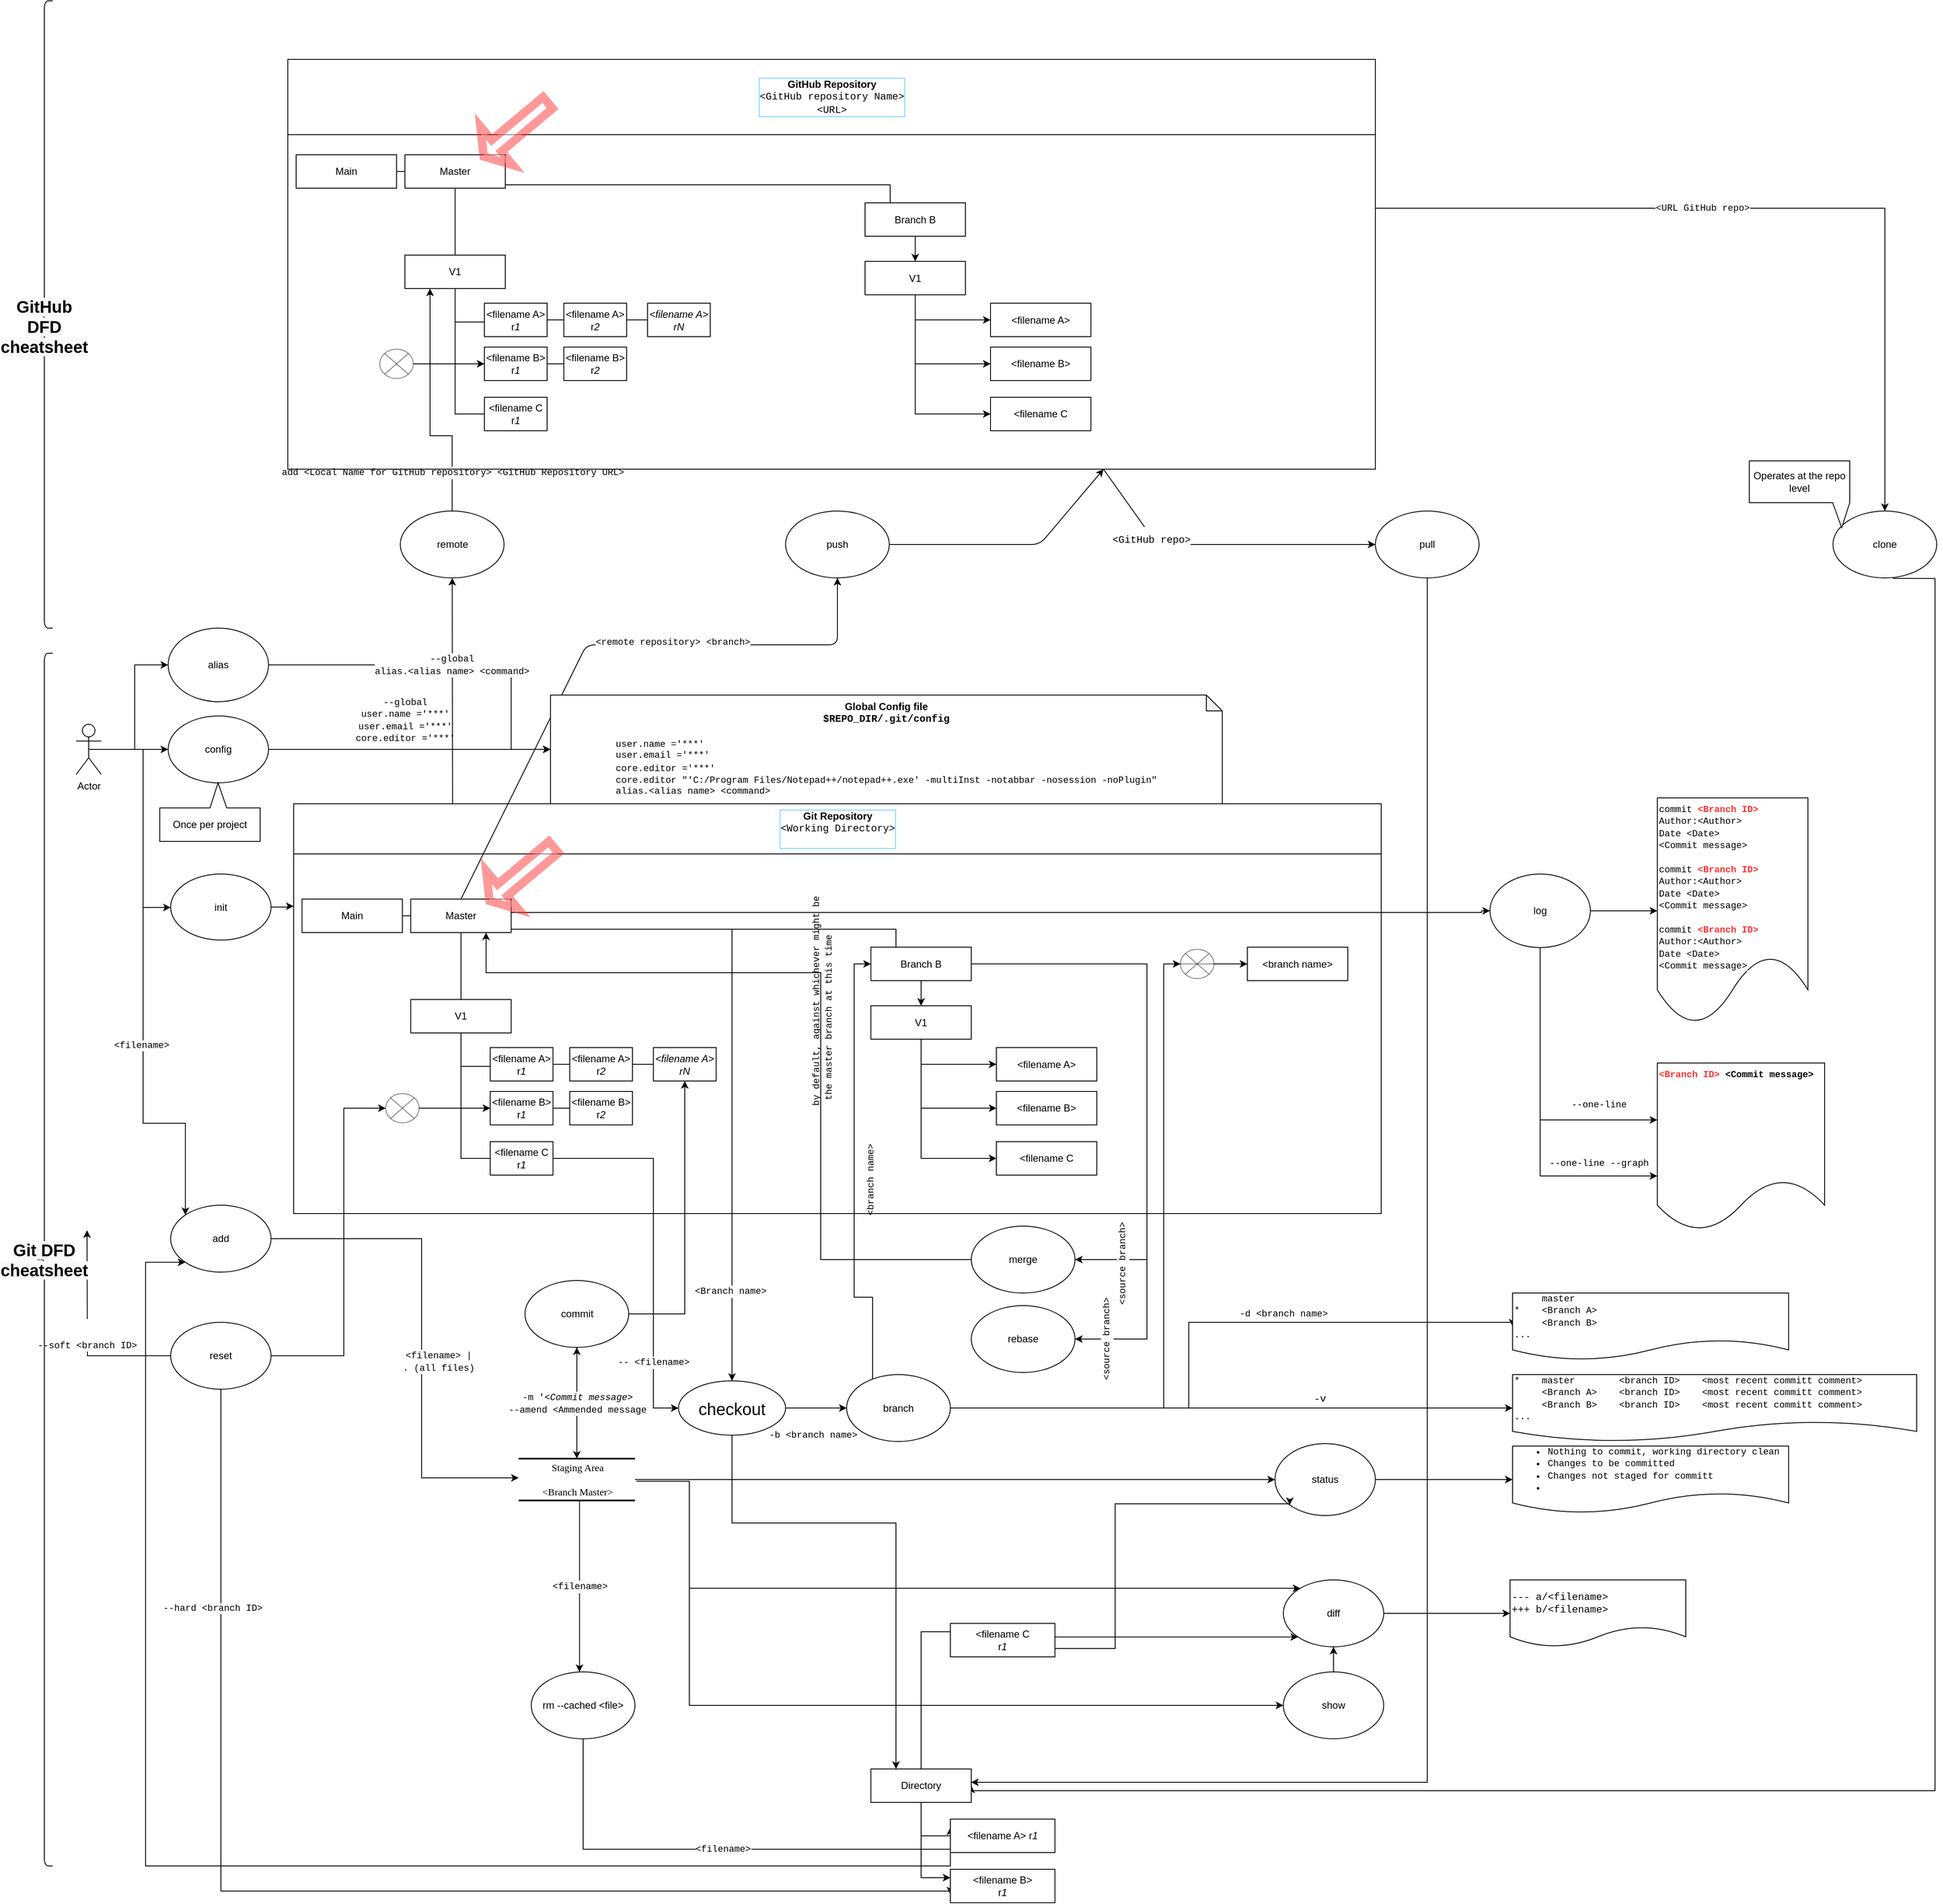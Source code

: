 <mxfile version="14.4.6" type="github" pages="3">
  <diagram name="Cheeat Sheet" id="b520641d-4fe3-3701-9064-5fc419738815">
    <mxGraphModel dx="1422" dy="1931" grid="1" gridSize="10" guides="1" tooltips="1" connect="1" arrows="1" fold="1" page="1" pageScale="1" pageWidth="1654" pageHeight="1169" background="#ffffff" math="0" shadow="0">
      <root>
        <mxCell id="0" />
        <mxCell id="1" parent="0" />
        <mxCell id="agNFHFQZlJ_opT2V57MR-5" value="" style="edgeStyle=orthogonalEdgeStyle;rounded=0;orthogonalLoop=1;jettySize=auto;html=1;exitX=0.5;exitY=0.5;exitDx=0;exitDy=0;exitPerimeter=0;" parent="1" source="agNFHFQZlJ_opT2V57MR-1" target="agNFHFQZlJ_opT2V57MR-2" edge="1">
          <mxGeometry relative="1" as="geometry" />
        </mxCell>
        <mxCell id="agNFHFQZlJ_opT2V57MR-9" style="edgeStyle=orthogonalEdgeStyle;rounded=0;orthogonalLoop=1;jettySize=auto;html=1;entryX=0;entryY=0.5;entryDx=0;entryDy=0;exitX=0.5;exitY=0.5;exitDx=0;exitDy=0;exitPerimeter=0;" parent="1" source="agNFHFQZlJ_opT2V57MR-1" target="agNFHFQZlJ_opT2V57MR-8" edge="1">
          <mxGeometry relative="1" as="geometry">
            <Array as="points">
              <mxPoint x="178" y="-235" />
              <mxPoint x="178" y="-46" />
              <mxPoint x="211" y="-46" />
            </Array>
          </mxGeometry>
        </mxCell>
        <mxCell id="agNFHFQZlJ_opT2V57MR-15" style="edgeStyle=orthogonalEdgeStyle;rounded=0;orthogonalLoop=1;jettySize=auto;html=1;entryX=0;entryY=0;entryDx=0;entryDy=0;exitX=0.5;exitY=0.5;exitDx=0;exitDy=0;exitPerimeter=0;" parent="1" source="agNFHFQZlJ_opT2V57MR-1" target="agNFHFQZlJ_opT2V57MR-12" edge="1">
          <mxGeometry relative="1" as="geometry">
            <Array as="points">
              <mxPoint x="178" y="-235" />
              <mxPoint x="178" y="212" />
              <mxPoint x="229" y="212" />
            </Array>
          </mxGeometry>
        </mxCell>
        <mxCell id="agNFHFQZlJ_opT2V57MR-23" value="&amp;lt;filename&amp;gt;" style="edgeLabel;html=1;align=center;verticalAlign=middle;resizable=0;points=[];fontFamily=Courier New;" parent="agNFHFQZlJ_opT2V57MR-15" vertex="1" connectable="0">
          <mxGeometry x="0.246" y="-2" relative="1" as="geometry">
            <mxPoint as="offset" />
          </mxGeometry>
        </mxCell>
        <mxCell id="agNFHFQZlJ_opT2V57MR-1" value="Actor" style="shape=umlActor;verticalLabelPosition=bottom;verticalAlign=top;html=1;outlineConnect=0;" parent="1" vertex="1">
          <mxGeometry x="98" y="-265" width="30" height="60" as="geometry" />
        </mxCell>
        <mxCell id="agNFHFQZlJ_opT2V57MR-6" value="&lt;font face=&quot;Courier New&quot;&gt;--global &lt;br&gt;user.name =&#39;***&#39;&lt;br&gt;user.email =&#39;***&#39;&lt;br&gt;core.editor =&#39;***&#39;&lt;/font&gt;" style="edgeStyle=orthogonalEdgeStyle;rounded=0;orthogonalLoop=1;jettySize=auto;html=1;entryX=0;entryY=0.5;entryDx=0;entryDy=0;entryPerimeter=0;" parent="1" source="agNFHFQZlJ_opT2V57MR-2" target="iJWCfO42kXaOOCPk_vlR-1" edge="1">
          <mxGeometry x="-0.037" y="35" relative="1" as="geometry">
            <mxPoint x="893" y="-265" as="targetPoint" />
            <Array as="points">
              <mxPoint x="268" y="-235" />
            </Array>
            <mxPoint as="offset" />
          </mxGeometry>
        </mxCell>
        <mxCell id="agNFHFQZlJ_opT2V57MR-2" value="config" style="ellipse;whiteSpace=wrap;html=1;" parent="1" vertex="1">
          <mxGeometry x="208" y="-275" width="120" height="80" as="geometry" />
        </mxCell>
        <mxCell id="agNFHFQZlJ_opT2V57MR-19" style="edgeStyle=orthogonalEdgeStyle;rounded=0;orthogonalLoop=1;jettySize=auto;html=1;exitX=1;exitY=0.5;exitDx=0;exitDy=0;entryX=0;entryY=0.5;entryDx=0;entryDy=0;" parent="1" source="Mm4MfuI6_JCa-wtS7Yni-13" target="agNFHFQZlJ_opT2V57MR-18" edge="1">
          <mxGeometry relative="1" as="geometry">
            <mxPoint x="818" y="-110" as="sourcePoint" />
            <Array as="points">
              <mxPoint x="618" y="-40" />
              <mxPoint x="1778" y="-40" />
              <mxPoint x="1778" y="-42" />
            </Array>
          </mxGeometry>
        </mxCell>
        <mxCell id="agNFHFQZlJ_opT2V57MR-30" style="edgeStyle=orthogonalEdgeStyle;rounded=0;orthogonalLoop=1;jettySize=auto;html=1;entryX=0;entryY=0.5;entryDx=0;entryDy=0;" parent="1" source="agNFHFQZlJ_opT2V57MR-13" target="agNFHFQZlJ_opT2V57MR-29" edge="1">
          <mxGeometry relative="1" as="geometry">
            <mxPoint x="696" y="626" as="sourcePoint" />
            <Array as="points">
              <mxPoint x="1501" y="638" />
              <mxPoint x="1501" y="638" />
            </Array>
          </mxGeometry>
        </mxCell>
        <mxCell id="agNFHFQZlJ_opT2V57MR-10" style="edgeStyle=orthogonalEdgeStyle;rounded=0;orthogonalLoop=1;jettySize=auto;html=1;entryX=0;entryY=0.25;entryDx=0;entryDy=0;" parent="1" source="agNFHFQZlJ_opT2V57MR-8" target="Mm4MfuI6_JCa-wtS7Yni-11" edge="1">
          <mxGeometry relative="1" as="geometry" />
        </mxCell>
        <mxCell id="agNFHFQZlJ_opT2V57MR-8" value="init" style="ellipse;whiteSpace=wrap;html=1;" parent="1" vertex="1">
          <mxGeometry x="211" y="-86" width="120" height="79" as="geometry" />
        </mxCell>
        <mxCell id="agNFHFQZlJ_opT2V57MR-25" value="" style="edgeStyle=orthogonalEdgeStyle;rounded=0;orthogonalLoop=1;jettySize=auto;html=1;" parent="1" source="agNFHFQZlJ_opT2V57MR-11" target="agNFHFQZlJ_opT2V57MR-13" edge="1">
          <mxGeometry relative="1" as="geometry" />
        </mxCell>
        <mxCell id="agNFHFQZlJ_opT2V57MR-11" value="commit" style="ellipse;whiteSpace=wrap;html=1;" parent="1" vertex="1">
          <mxGeometry x="634.5" y="400" width="124" height="80" as="geometry" />
        </mxCell>
        <mxCell id="agNFHFQZlJ_opT2V57MR-14" value="&lt;font face=&quot;Courier New&quot;&gt;&amp;lt;filename&amp;gt; |&lt;br&gt;. (all files)&lt;/font&gt;" style="edgeStyle=orthogonalEdgeStyle;rounded=0;orthogonalLoop=1;jettySize=auto;html=1;exitX=1;exitY=0.5;exitDx=0;exitDy=0;" parent="1" source="agNFHFQZlJ_opT2V57MR-12" target="agNFHFQZlJ_opT2V57MR-13" edge="1">
          <mxGeometry x="0.122" y="20" relative="1" as="geometry">
            <mxPoint x="481" y="646" as="targetPoint" />
            <Array as="points">
              <mxPoint x="511" y="350" />
              <mxPoint x="511" y="636" />
            </Array>
            <mxPoint as="offset" />
          </mxGeometry>
        </mxCell>
        <mxCell id="agNFHFQZlJ_opT2V57MR-12" value="add" style="ellipse;whiteSpace=wrap;html=1;" parent="1" vertex="1">
          <mxGeometry x="211" y="310" width="120" height="80" as="geometry" />
        </mxCell>
        <mxCell id="agNFHFQZlJ_opT2V57MR-16" value="&lt;font face=&quot;Courier New&quot;&gt;-m &#39;&amp;lt;&lt;i&gt;Commit message&lt;/i&gt;&amp;gt;&lt;br&gt;--amend &amp;lt;Ammended message&lt;br&gt;&lt;/font&gt;" style="edgeStyle=orthogonalEdgeStyle;rounded=0;orthogonalLoop=1;jettySize=auto;html=1;" parent="1" source="agNFHFQZlJ_opT2V57MR-13" target="agNFHFQZlJ_opT2V57MR-11" edge="1">
          <mxGeometry relative="1" as="geometry" />
        </mxCell>
        <mxCell id="agNFHFQZlJ_opT2V57MR-32" value="&lt;font face=&quot;Courier New&quot;&gt;&amp;lt;filename&amp;gt;&lt;/font&gt;" style="edgeStyle=orthogonalEdgeStyle;rounded=0;orthogonalLoop=1;jettySize=auto;html=1;exitX=0.523;exitY=1.001;exitDx=0;exitDy=0;exitPerimeter=0;" parent="1" source="agNFHFQZlJ_opT2V57MR-13" target="agNFHFQZlJ_opT2V57MR-31" edge="1">
          <mxGeometry relative="1" as="geometry">
            <Array as="points">
              <mxPoint x="700" y="772" />
              <mxPoint x="700" y="772" />
            </Array>
          </mxGeometry>
        </mxCell>
        <mxCell id="agNFHFQZlJ_opT2V57MR-45" style="edgeStyle=orthogonalEdgeStyle;rounded=0;orthogonalLoop=1;jettySize=auto;html=1;fontSize=11;exitX=1.013;exitY=0.54;exitDx=0;exitDy=0;exitPerimeter=0;" parent="1" source="agNFHFQZlJ_opT2V57MR-13" target="agNFHFQZlJ_opT2V57MR-44" edge="1">
          <mxGeometry relative="1" as="geometry">
            <Array as="points">
              <mxPoint x="831" y="640" />
              <mxPoint x="831" y="768" />
            </Array>
          </mxGeometry>
        </mxCell>
        <mxCell id="agNFHFQZlJ_opT2V57MR-55" value="" style="edgeStyle=orthogonalEdgeStyle;rounded=0;orthogonalLoop=1;jettySize=auto;html=1;fontFamily=Courier New;fontSize=11;entryX=0;entryY=0.5;entryDx=0;entryDy=0;exitX=1.025;exitY=0.54;exitDx=0;exitDy=0;exitPerimeter=0;" parent="1" source="agNFHFQZlJ_opT2V57MR-13" target="agNFHFQZlJ_opT2V57MR-54" edge="1">
          <mxGeometry relative="1" as="geometry">
            <mxPoint x="861" y="680" as="sourcePoint" />
            <Array as="points">
              <mxPoint x="831" y="640" />
              <mxPoint x="831" y="908" />
            </Array>
          </mxGeometry>
        </mxCell>
        <mxCell id="agNFHFQZlJ_opT2V57MR-13" value="Staging Area&lt;br&gt;&lt;br&gt;&amp;lt;Branch Master&amp;gt;" style="html=1;rounded=0;shadow=0;comic=0;labelBackgroundColor=none;strokeWidth=2;fontFamily=Verdana;fontSize=12;align=center;shape=mxgraph.ios7ui.horLines;" parent="1" vertex="1">
          <mxGeometry x="627" y="613" width="139" height="50" as="geometry" />
        </mxCell>
        <mxCell id="agNFHFQZlJ_opT2V57MR-27" value="Once per project" style="shape=callout;whiteSpace=wrap;html=1;perimeter=calloutPerimeter;position2=0.58;flipV=1;" parent="1" vertex="1">
          <mxGeometry x="198" y="-195" width="120" height="70" as="geometry" />
        </mxCell>
        <mxCell id="agNFHFQZlJ_opT2V57MR-36" style="edgeStyle=orthogonalEdgeStyle;rounded=0;orthogonalLoop=1;jettySize=auto;html=1;entryX=0;entryY=0.5;entryDx=0;entryDy=0;" parent="1" source="agNFHFQZlJ_opT2V57MR-29" target="agNFHFQZlJ_opT2V57MR-35" edge="1">
          <mxGeometry relative="1" as="geometry" />
        </mxCell>
        <mxCell id="agNFHFQZlJ_opT2V57MR-29" value="status" style="ellipse;whiteSpace=wrap;html=1;" parent="1" vertex="1">
          <mxGeometry x="1531" y="595" width="120" height="86" as="geometry" />
        </mxCell>
        <mxCell id="agNFHFQZlJ_opT2V57MR-33" value="&lt;font face=&quot;Courier New&quot;&gt;&amp;lt;filename&amp;gt;&lt;/font&gt;" style="edgeStyle=orthogonalEdgeStyle;rounded=0;orthogonalLoop=1;jettySize=auto;html=1;entryX=0;entryY=0.25;entryDx=0;entryDy=0;" parent="1" source="agNFHFQZlJ_opT2V57MR-31" target="iJWCfO42kXaOOCPk_vlR-10" edge="1">
          <mxGeometry relative="1" as="geometry">
            <mxPoint x="351" y="766" as="targetPoint" />
            <Array as="points">
              <mxPoint x="704" y="1080" />
            </Array>
          </mxGeometry>
        </mxCell>
        <mxCell id="agNFHFQZlJ_opT2V57MR-31" value="rm --cached &amp;lt;file&amp;gt;" style="ellipse;whiteSpace=wrap;html=1;" parent="1" vertex="1">
          <mxGeometry x="642" y="868" width="124" height="80" as="geometry" />
        </mxCell>
        <mxCell id="agNFHFQZlJ_opT2V57MR-22" style="edgeStyle=orthogonalEdgeStyle;rounded=0;orthogonalLoop=1;jettySize=auto;html=1;" parent="1" source="agNFHFQZlJ_opT2V57MR-18" target="agNFHFQZlJ_opT2V57MR-21" edge="1">
          <mxGeometry relative="1" as="geometry" />
        </mxCell>
        <mxCell id="agNFHFQZlJ_opT2V57MR-18" value="log" style="ellipse;whiteSpace=wrap;html=1;" parent="1" vertex="1">
          <mxGeometry x="1788" y="-86" width="120" height="88" as="geometry" />
        </mxCell>
        <mxCell id="agNFHFQZlJ_opT2V57MR-21" value="&lt;span style=&quot;color: rgb(0 , 0 , 0) ; font-size: 11px ; font-style: normal ; font-weight: 400 ; letter-spacing: normal ; text-indent: 0px ; text-transform: none ; word-spacing: 0px ; background-color: rgb(255 , 255 , 255) ; display: inline ; float: none&quot;&gt;commit &lt;/span&gt;&lt;span style=&quot;font-size: 11px ; font-style: normal ; letter-spacing: normal ; text-indent: 0px ; text-transform: none ; word-spacing: 0px ; background-color: rgb(255 , 255 , 255) ; display: inline ; float: none&quot;&gt;&lt;b&gt;&lt;font color=&quot;#ff3333&quot;&gt;&amp;lt;Branch ID&amp;gt;&lt;/font&gt;&lt;/b&gt;&lt;/span&gt;&lt;br style=&quot;color: rgb(0 , 0 , 0) ; font-size: 11px ; font-style: normal ; font-weight: 400 ; letter-spacing: normal ; text-indent: 0px ; text-transform: none ; word-spacing: 0px&quot;&gt;&lt;span style=&quot;color: rgb(0 , 0 , 0) ; font-size: 11px ; font-style: normal ; font-weight: 400 ; letter-spacing: normal ; text-indent: 0px ; text-transform: none ; word-spacing: 0px ; background-color: rgb(255 , 255 , 255) ; display: inline ; float: none&quot;&gt;Author:&amp;lt;Author&amp;gt;&lt;/span&gt;&lt;br style=&quot;color: rgb(0 , 0 , 0) ; font-size: 11px ; font-style: normal ; font-weight: 400 ; letter-spacing: normal ; text-indent: 0px ; text-transform: none ; word-spacing: 0px&quot;&gt;&lt;span style=&quot;color: rgb(0 , 0 , 0) ; font-size: 11px ; font-style: normal ; font-weight: 400 ; letter-spacing: normal ; text-indent: 0px ; text-transform: none ; word-spacing: 0px ; background-color: rgb(255 , 255 , 255) ; display: inline ; float: none&quot;&gt;Date &amp;lt;Date&amp;gt;&lt;/span&gt;&lt;br style=&quot;color: rgb(0 , 0 , 0) ; font-size: 11px ; font-style: normal ; font-weight: 400 ; letter-spacing: normal ; text-indent: 0px ; text-transform: none ; word-spacing: 0px&quot;&gt;&lt;span style=&quot;color: rgb(0 , 0 , 0) ; font-size: 11px ; font-style: normal ; font-weight: 400 ; letter-spacing: normal ; text-indent: 0px ; text-transform: none ; word-spacing: 0px ; background-color: rgb(255 , 255 , 255) ; display: inline ; float: none&quot;&gt;&amp;lt;Commit message&amp;gt;&lt;br&gt;&lt;br style=&quot;font-size: 12px ; background-color: rgb(248 , 249 , 250)&quot;&gt;commit&amp;nbsp;&lt;b&gt;&lt;font color=&quot;#ff3333&quot;&gt;&amp;lt;Branch ID&amp;gt;&lt;/font&gt;&lt;/b&gt;&lt;br style=&quot;background-color: rgb(248 , 249 , 250)&quot;&gt;Author:&amp;lt;Author&amp;gt;&lt;br style=&quot;background-color: rgb(248 , 249 , 250)&quot;&gt;Date &amp;lt;Date&amp;gt;&lt;br style=&quot;background-color: rgb(248 , 249 , 250)&quot;&gt;&amp;lt;Commit message&amp;gt;&lt;br style=&quot;font-size: 12px ; background-color: rgb(248 , 249 , 250)&quot;&gt;&lt;br style=&quot;font-size: 12px ; background-color: rgb(248 , 249 , 250)&quot;&gt;commit&amp;nbsp;&lt;b&gt;&lt;font color=&quot;#ff3333&quot;&gt;&amp;lt;Branch ID&amp;gt;&lt;/font&gt;&lt;/b&gt;&lt;br style=&quot;background-color: rgb(248 , 249 , 250)&quot;&gt;Author:&amp;lt;Author&amp;gt;&lt;br style=&quot;background-color: rgb(248 , 249 , 250)&quot;&gt;Date &amp;lt;Date&amp;gt;&lt;br style=&quot;background-color: rgb(248 , 249 , 250)&quot;&gt;&amp;lt;Commit message&amp;gt;&lt;br&gt;&lt;/span&gt;" style="shape=document;whiteSpace=wrap;html=1;boundedLbl=1;align=left;fontFamily=Courier New;verticalAlign=top;" parent="1" vertex="1">
          <mxGeometry x="1988" y="-177" width="180" height="270" as="geometry" />
        </mxCell>
        <mxCell id="agNFHFQZlJ_opT2V57MR-35" value="&lt;ul&gt;&lt;li&gt;&lt;font style=&quot;font-size: 11px&quot;&gt;Nothing to commit, working directory clean&lt;/font&gt;&lt;/li&gt;&lt;li&gt;&lt;span style=&quot;background-color: rgb(255 , 255 , 255) ; font-size: 11px&quot;&gt;Changes to be committed&lt;/span&gt;&lt;br&gt;&lt;/li&gt;&lt;li&gt;&lt;font style=&quot;font-size: 11px&quot;&gt;Changes not staged for committ&lt;/font&gt;&lt;/li&gt;&lt;li&gt;&lt;/li&gt;&lt;/ul&gt;" style="shape=document;whiteSpace=wrap;html=1;boundedLbl=1;align=left;fontFamily=Courier New;" parent="1" vertex="1">
          <mxGeometry x="1815" y="598" width="330" height="80" as="geometry" />
        </mxCell>
        <mxCell id="agNFHFQZlJ_opT2V57MR-43" style="edgeStyle=orthogonalEdgeStyle;rounded=0;orthogonalLoop=1;jettySize=auto;html=1;fontSize=11;entryX=0;entryY=1;entryDx=0;entryDy=0;exitX=1;exitY=0.75;exitDx=0;exitDy=0;" parent="1" source="iJWCfO42kXaOOCPk_vlR-12" target="agNFHFQZlJ_opT2V57MR-29" edge="1">
          <mxGeometry relative="1" as="geometry">
            <Array as="points">
              <mxPoint x="1340" y="840" />
              <mxPoint x="1340" y="667" />
              <mxPoint x="1549" y="667" />
            </Array>
          </mxGeometry>
        </mxCell>
        <mxCell id="Mm4MfuI6_JCa-wtS7Yni-38" style="edgeStyle=orthogonalEdgeStyle;rounded=0;orthogonalLoop=1;jettySize=auto;html=1;fontSize=16;exitX=0;exitY=0.75;exitDx=0;exitDy=0;entryX=0;entryY=1;entryDx=0;entryDy=0;" parent="1" source="iJWCfO42kXaOOCPk_vlR-10" target="agNFHFQZlJ_opT2V57MR-12" edge="1">
          <mxGeometry relative="1" as="geometry">
            <Array as="points">
              <mxPoint x="181" y="1100" />
              <mxPoint x="181" y="378" />
            </Array>
            <mxPoint x="211" y="796" as="sourcePoint" />
          </mxGeometry>
        </mxCell>
        <mxCell id="agNFHFQZlJ_opT2V57MR-42" style="edgeStyle=orthogonalEdgeStyle;rounded=0;orthogonalLoop=1;jettySize=auto;html=1;fontSize=11;entryX=0.25;entryY=0;entryDx=0;entryDy=0;exitX=0.5;exitY=1;exitDx=0;exitDy=0;" parent="1" source="agNFHFQZlJ_opT2V57MR-38" target="iJWCfO42kXaOOCPk_vlR-9" edge="1">
          <mxGeometry relative="1" as="geometry">
            <Array as="points">
              <mxPoint x="882" y="690" />
              <mxPoint x="1078" y="690" />
            </Array>
          </mxGeometry>
        </mxCell>
        <mxCell id="Mm4MfuI6_JCa-wtS7Yni-68" value="&lt;font face=&quot;Courier New&quot;&gt;&amp;lt;branch name&amp;gt;&lt;/font&gt;" style="edgeStyle=orthogonalEdgeStyle;rounded=0;orthogonalLoop=1;jettySize=auto;html=1;entryX=0;entryY=0.5;entryDx=0;entryDy=0;fontSize=11;horizontal=0;" parent="1" source="Mm4MfuI6_JCa-wtS7Yni-61" target="Mm4MfuI6_JCa-wtS7Yni-84" edge="1">
          <mxGeometry x="-0.035" y="-20" relative="1" as="geometry">
            <mxPoint x="1118" y="360" as="sourcePoint" />
            <Array as="points">
              <mxPoint x="1050" y="420" />
              <mxPoint x="1028" y="420" />
              <mxPoint x="1028" y="22" />
            </Array>
            <mxPoint as="offset" />
          </mxGeometry>
        </mxCell>
        <mxCell id="Mm4MfuI6_JCa-wtS7Yni-88" style="edgeStyle=orthogonalEdgeStyle;rounded=0;orthogonalLoop=1;jettySize=auto;html=1;entryX=0;entryY=0.5;entryDx=0;entryDy=0;fontSize=11;exitX=1;exitY=0.5;exitDx=0;exitDy=0;" parent="1" source="agNFHFQZlJ_opT2V57MR-38" target="Mm4MfuI6_JCa-wtS7Yni-61" edge="1">
          <mxGeometry relative="1" as="geometry" />
        </mxCell>
        <mxCell id="Mm4MfuI6_JCa-wtS7Yni-89" value="&lt;span style=&quot;font-family: &amp;#34;courier new&amp;#34;&quot;&gt;-b &amp;lt;branch name&amp;gt;&amp;nbsp;&lt;/span&gt;" style="edgeLabel;html=1;align=center;verticalAlign=middle;resizable=0;points=[];fontSize=11;" parent="Mm4MfuI6_JCa-wtS7Yni-88" vertex="1" connectable="0">
          <mxGeometry x="-0.297" y="2" relative="1" as="geometry">
            <mxPoint x="10" y="34.5" as="offset" />
          </mxGeometry>
        </mxCell>
        <mxCell id="agNFHFQZlJ_opT2V57MR-38" value="checkout" style="ellipse;whiteSpace=wrap;html=1;fontSize=20;" parent="1" vertex="1">
          <mxGeometry x="818" y="520" width="128" height="65" as="geometry" />
        </mxCell>
        <mxCell id="agNFHFQZlJ_opT2V57MR-48" style="edgeStyle=orthogonalEdgeStyle;rounded=0;orthogonalLoop=1;jettySize=auto;html=1;fontSize=11;" parent="1" source="agNFHFQZlJ_opT2V57MR-44" target="agNFHFQZlJ_opT2V57MR-47" edge="1">
          <mxGeometry relative="1" as="geometry" />
        </mxCell>
        <mxCell id="agNFHFQZlJ_opT2V57MR-44" value="diff" style="ellipse;whiteSpace=wrap;html=1;" parent="1" vertex="1">
          <mxGeometry x="1541" y="758" width="120" height="80" as="geometry" />
        </mxCell>
        <mxCell id="agNFHFQZlJ_opT2V57MR-46" style="edgeStyle=orthogonalEdgeStyle;rounded=0;orthogonalLoop=1;jettySize=auto;html=1;entryX=0;entryY=1;entryDx=0;entryDy=0;fontSize=11;exitX=1;exitY=0.5;exitDx=0;exitDy=0;" parent="1" source="iJWCfO42kXaOOCPk_vlR-12" target="agNFHFQZlJ_opT2V57MR-44" edge="1">
          <mxGeometry relative="1" as="geometry">
            <mxPoint x="341" y="726" as="sourcePoint" />
            <mxPoint x="771" y="676" as="targetPoint" />
            <Array as="points">
              <mxPoint x="1268" y="826" />
            </Array>
          </mxGeometry>
        </mxCell>
        <mxCell id="agNFHFQZlJ_opT2V57MR-47" value="&lt;font&gt;--- a/&amp;lt;filename&amp;gt;&lt;br&gt;+++ b/&amp;lt;filename&amp;gt;&lt;br&gt;&lt;/font&gt;" style="shape=document;whiteSpace=wrap;html=1;boundedLbl=1;align=left;fontFamily=Courier New;" parent="1" vertex="1">
          <mxGeometry x="1812" y="758" width="210" height="80" as="geometry" />
        </mxCell>
        <mxCell id="agNFHFQZlJ_opT2V57MR-51" value="--hard &amp;lt;branch ID&amp;gt;" style="edgeStyle=orthogonalEdgeStyle;rounded=0;orthogonalLoop=1;jettySize=auto;html=1;fontFamily=Courier New;fontSize=11;entryX=0;entryY=0.75;entryDx=0;entryDy=0;" parent="1" source="agNFHFQZlJ_opT2V57MR-49" target="iJWCfO42kXaOOCPk_vlR-11" edge="1">
          <mxGeometry x="-0.646" y="-10" relative="1" as="geometry">
            <mxPoint as="offset" />
            <mxPoint x="508" y="1100" as="targetPoint" />
            <Array as="points">
              <mxPoint x="271" y="1130" />
            </Array>
          </mxGeometry>
        </mxCell>
        <mxCell id="agNFHFQZlJ_opT2V57MR-53" value="&lt;br&gt;&lt;br&gt;&lt;span style=&quot;color: rgb(0 , 0 , 0) ; font-family: &amp;#34;courier new&amp;#34; ; font-size: 11px ; font-style: normal ; font-weight: 400 ; letter-spacing: normal ; text-align: center ; text-indent: 0px ; text-transform: none ; word-spacing: 0px ; background-color: rgb(255 , 255 , 255) ; display: inline ; float: none&quot;&gt;--soft &amp;lt;branch ID&amp;gt;&lt;/span&gt;&lt;br&gt;" style="edgeStyle=orthogonalEdgeStyle;rounded=0;orthogonalLoop=1;jettySize=auto;html=1;fontFamily=Courier New;fontSize=11;" parent="1" source="agNFHFQZlJ_opT2V57MR-49" edge="1">
          <mxGeometry relative="1" as="geometry">
            <mxPoint x="111" y="340" as="targetPoint" />
          </mxGeometry>
        </mxCell>
        <mxCell id="agNFHFQZlJ_opT2V57MR-49" value="reset" style="ellipse;whiteSpace=wrap;html=1;" parent="1" vertex="1">
          <mxGeometry x="211" y="450" width="120" height="80" as="geometry" />
        </mxCell>
        <mxCell id="Mm4MfuI6_JCa-wtS7Yni-41" style="edgeStyle=orthogonalEdgeStyle;rounded=0;orthogonalLoop=1;jettySize=auto;html=1;fontSize=16;" parent="1" source="agNFHFQZlJ_opT2V57MR-54" target="agNFHFQZlJ_opT2V57MR-44" edge="1">
          <mxGeometry relative="1" as="geometry" />
        </mxCell>
        <mxCell id="agNFHFQZlJ_opT2V57MR-54" value="show" style="ellipse;whiteSpace=wrap;html=1;" parent="1" vertex="1">
          <mxGeometry x="1541" y="868" width="120" height="80" as="geometry" />
        </mxCell>
        <mxCell id="Mm4MfuI6_JCa-wtS7Yni-11" value="Git Repository&lt;br&gt;&lt;span style=&quot;font-weight: normal&quot;&gt;&lt;font face=&quot;Courier New&quot;&gt;&amp;lt;Working Directory&amp;gt;&lt;br&gt;&lt;/font&gt;&lt;/span&gt;&lt;span style=&quot;font-weight: normal&quot;&gt;&lt;font face=&quot;Courier New&quot;&gt;&lt;br&gt;&lt;/font&gt;&lt;/span&gt;" style="swimlane;html=1;startSize=60;horizontal=1;containerType=tree;labelBorderColor=#78D6FF;" parent="1" vertex="1">
          <mxGeometry x="358" y="-170" width="1300" height="490" as="geometry" />
        </mxCell>
        <mxCell id="Mm4MfuI6_JCa-wtS7Yni-13" value="Master" style="whiteSpace=wrap;html=1;treeFolding=1;treeMoving=1;newEdgeStyle={&quot;edgeStyle&quot;:&quot;elbowEdgeStyle&quot;,&quot;startArrow&quot;:&quot;none&quot;,&quot;endArrow&quot;:&quot;none&quot;};" parent="Mm4MfuI6_JCa-wtS7Yni-11" vertex="1">
          <mxGeometry x="140" y="114" width="120" height="40" as="geometry" />
        </mxCell>
        <mxCell id="Mm4MfuI6_JCa-wtS7Yni-53" style="edgeStyle=orthogonalEdgeStyle;rounded=0;orthogonalLoop=1;jettySize=auto;html=1;entryX=0.5;entryY=0;entryDx=0;entryDy=0;fontSize=16;exitX=0.5;exitY=1;exitDx=0;exitDy=0;" parent="Mm4MfuI6_JCa-wtS7Yni-11" source="Mm4MfuI6_JCa-wtS7Yni-84" target="Mm4MfuI6_JCa-wtS7Yni-52" edge="1">
          <mxGeometry relative="1" as="geometry">
            <mxPoint x="390" y="181.5" as="sourcePoint" />
            <Array as="points">
              <mxPoint x="750" y="211.5" />
              <mxPoint x="750" y="211.5" />
            </Array>
          </mxGeometry>
        </mxCell>
        <mxCell id="Mm4MfuI6_JCa-wtS7Yni-23" value="" style="edgeStyle=elbowEdgeStyle;elbow=vertical;startArrow=none;endArrow=none;rounded=0;entryX=0.5;entryY=1;entryDx=0;entryDy=0;" parent="Mm4MfuI6_JCa-wtS7Yni-11" source="Mm4MfuI6_JCa-wtS7Yni-24" target="Mm4MfuI6_JCa-wtS7Yni-13" edge="1">
          <mxGeometry relative="1" as="geometry">
            <mxPoint x="100" y="234" as="sourcePoint" />
            <mxPoint x="40" y="214" as="targetPoint" />
          </mxGeometry>
        </mxCell>
        <mxCell id="Mm4MfuI6_JCa-wtS7Yni-24" value="V1" style="whiteSpace=wrap;html=1;treeFolding=1;treeMoving=1;newEdgeStyle={&quot;edgeStyle&quot;:&quot;elbowEdgeStyle&quot;,&quot;startArrow&quot;:&quot;none&quot;,&quot;endArrow&quot;:&quot;none&quot;};" parent="Mm4MfuI6_JCa-wtS7Yni-11" vertex="1">
          <mxGeometry x="140" y="234" width="120" height="40" as="geometry" />
        </mxCell>
        <mxCell id="Mm4MfuI6_JCa-wtS7Yni-28" value="" style="edgeStyle=elbowEdgeStyle;elbow=vertical;startArrow=none;endArrow=none;rounded=0;" parent="Mm4MfuI6_JCa-wtS7Yni-11" source="Mm4MfuI6_JCa-wtS7Yni-24" target="Mm4MfuI6_JCa-wtS7Yni-29" edge="1">
          <mxGeometry relative="1" as="geometry">
            <mxPoint x="550" y="419" as="sourcePoint" />
            <Array as="points">
              <mxPoint x="270" y="364" />
            </Array>
          </mxGeometry>
        </mxCell>
        <mxCell id="Mm4MfuI6_JCa-wtS7Yni-29" value="&amp;lt;filename B&amp;gt;&lt;br&gt;r&lt;i&gt;1&lt;/i&gt;" style="whiteSpace=wrap;html=1;treeFolding=1;treeMoving=1;newEdgeStyle={&quot;edgeStyle&quot;:&quot;elbowEdgeStyle&quot;,&quot;startArrow&quot;:&quot;none&quot;,&quot;endArrow&quot;:&quot;none&quot;};" parent="Mm4MfuI6_JCa-wtS7Yni-11" vertex="1">
          <mxGeometry x="235" y="344" width="75" height="40" as="geometry" />
        </mxCell>
        <mxCell id="Mm4MfuI6_JCa-wtS7Yni-60" style="edgeStyle=orthogonalEdgeStyle;rounded=0;orthogonalLoop=1;jettySize=auto;html=1;fontSize=16;" parent="Mm4MfuI6_JCa-wtS7Yni-11" source="Mm4MfuI6_JCa-wtS7Yni-4" target="Mm4MfuI6_JCa-wtS7Yni-29" edge="1">
          <mxGeometry relative="1" as="geometry" />
        </mxCell>
        <mxCell id="Mm4MfuI6_JCa-wtS7Yni-4" value="" style="shape=sumEllipse;perimeter=ellipsePerimeter;whiteSpace=wrap;html=1;backgroundOutline=1;opacity=50;" parent="Mm4MfuI6_JCa-wtS7Yni-11" vertex="1">
          <mxGeometry x="110" y="346.5" width="40" height="35" as="geometry" />
        </mxCell>
        <mxCell id="Mm4MfuI6_JCa-wtS7Yni-44" value="" style="edgeStyle=elbowEdgeStyle;elbow=vertical;startArrow=none;endArrow=none;rounded=0;" parent="Mm4MfuI6_JCa-wtS7Yni-11" source="Mm4MfuI6_JCa-wtS7Yni-24" target="Mm4MfuI6_JCa-wtS7Yni-45" edge="1">
          <mxGeometry relative="1" as="geometry">
            <mxPoint x="550.0" y="414" as="sourcePoint" />
            <Array as="points">
              <mxPoint x="270" y="314" />
            </Array>
          </mxGeometry>
        </mxCell>
        <mxCell id="Mm4MfuI6_JCa-wtS7Yni-45" value="&amp;lt;filename A&amp;gt; r&lt;i&gt;1&lt;/i&gt;" style="whiteSpace=wrap;html=1;treeFolding=1;treeMoving=1;newEdgeStyle={&quot;edgeStyle&quot;:&quot;elbowEdgeStyle&quot;,&quot;startArrow&quot;:&quot;none&quot;,&quot;endArrow&quot;:&quot;none&quot;};" parent="Mm4MfuI6_JCa-wtS7Yni-11" vertex="1">
          <mxGeometry x="235" y="291.5" width="75" height="40" as="geometry" />
        </mxCell>
        <mxCell id="Mm4MfuI6_JCa-wtS7Yni-48" value="" style="edgeStyle=elbowEdgeStyle;elbow=vertical;startArrow=none;endArrow=none;rounded=0;" parent="Mm4MfuI6_JCa-wtS7Yni-11" source="Mm4MfuI6_JCa-wtS7Yni-24" target="Mm4MfuI6_JCa-wtS7Yni-49" edge="1">
          <mxGeometry relative="1" as="geometry">
            <mxPoint x="550.0" y="404" as="sourcePoint" />
            <Array as="points">
              <mxPoint x="200" y="424" />
              <mxPoint x="280" y="424" />
            </Array>
          </mxGeometry>
        </mxCell>
        <mxCell id="Mm4MfuI6_JCa-wtS7Yni-49" value="&amp;lt;filename C&lt;br&gt;r&lt;i&gt;1&lt;/i&gt;" style="whiteSpace=wrap;html=1;treeFolding=1;treeMoving=1;newEdgeStyle={&quot;edgeStyle&quot;:&quot;elbowEdgeStyle&quot;,&quot;startArrow&quot;:&quot;none&quot;,&quot;endArrow&quot;:&quot;none&quot;};" parent="Mm4MfuI6_JCa-wtS7Yni-11" vertex="1">
          <mxGeometry x="235" y="404" width="75" height="40" as="geometry" />
        </mxCell>
        <mxCell id="Mm4MfuI6_JCa-wtS7Yni-57" style="edgeStyle=orthogonalEdgeStyle;rounded=0;orthogonalLoop=1;jettySize=auto;html=1;fontSize=16;entryX=0;entryY=0.5;entryDx=0;entryDy=0;exitX=0.5;exitY=1;exitDx=0;exitDy=0;" parent="Mm4MfuI6_JCa-wtS7Yni-11" source="Mm4MfuI6_JCa-wtS7Yni-52" target="Mm4MfuI6_JCa-wtS7Yni-55" edge="1">
          <mxGeometry relative="1" as="geometry" />
        </mxCell>
        <mxCell id="Mm4MfuI6_JCa-wtS7Yni-58" style="edgeStyle=orthogonalEdgeStyle;rounded=0;orthogonalLoop=1;jettySize=auto;html=1;entryX=0;entryY=0.5;entryDx=0;entryDy=0;fontSize=16;exitX=0.5;exitY=1;exitDx=0;exitDy=0;" parent="Mm4MfuI6_JCa-wtS7Yni-11" source="Mm4MfuI6_JCa-wtS7Yni-52" target="Mm4MfuI6_JCa-wtS7Yni-54" edge="1">
          <mxGeometry relative="1" as="geometry" />
        </mxCell>
        <mxCell id="Mm4MfuI6_JCa-wtS7Yni-52" value="V1" style="whiteSpace=wrap;html=1;treeFolding=1;treeMoving=1;newEdgeStyle={&quot;edgeStyle&quot;:&quot;elbowEdgeStyle&quot;,&quot;startArrow&quot;:&quot;none&quot;,&quot;endArrow&quot;:&quot;none&quot;};" parent="Mm4MfuI6_JCa-wtS7Yni-11" vertex="1">
          <mxGeometry x="690" y="241.5" width="120" height="40" as="geometry" />
        </mxCell>
        <mxCell id="Mm4MfuI6_JCa-wtS7Yni-54" value="&amp;lt;filename B&amp;gt;" style="whiteSpace=wrap;html=1;treeFolding=1;treeMoving=1;newEdgeStyle={&quot;edgeStyle&quot;:&quot;elbowEdgeStyle&quot;,&quot;startArrow&quot;:&quot;none&quot;,&quot;endArrow&quot;:&quot;none&quot;};" parent="Mm4MfuI6_JCa-wtS7Yni-11" vertex="1">
          <mxGeometry x="840" y="344" width="120" height="40" as="geometry" />
        </mxCell>
        <mxCell id="Mm4MfuI6_JCa-wtS7Yni-55" value="&amp;lt;filename A&amp;gt;" style="whiteSpace=wrap;html=1;treeFolding=1;treeMoving=1;newEdgeStyle={&quot;edgeStyle&quot;:&quot;elbowEdgeStyle&quot;,&quot;startArrow&quot;:&quot;none&quot;,&quot;endArrow&quot;:&quot;none&quot;};" parent="Mm4MfuI6_JCa-wtS7Yni-11" vertex="1">
          <mxGeometry x="840.0" y="291.5" width="120" height="40" as="geometry" />
        </mxCell>
        <mxCell id="Mm4MfuI6_JCa-wtS7Yni-56" value="&amp;lt;filename C" style="whiteSpace=wrap;html=1;treeFolding=1;treeMoving=1;newEdgeStyle={&quot;edgeStyle&quot;:&quot;elbowEdgeStyle&quot;,&quot;startArrow&quot;:&quot;none&quot;,&quot;endArrow&quot;:&quot;none&quot;};" parent="Mm4MfuI6_JCa-wtS7Yni-11" vertex="1">
          <mxGeometry x="840.0" y="404" width="120" height="40" as="geometry" />
        </mxCell>
        <mxCell id="Mm4MfuI6_JCa-wtS7Yni-59" style="edgeStyle=orthogonalEdgeStyle;rounded=0;orthogonalLoop=1;jettySize=auto;html=1;entryX=0;entryY=0.5;entryDx=0;entryDy=0;fontSize=16;exitX=0.5;exitY=1;exitDx=0;exitDy=0;" parent="Mm4MfuI6_JCa-wtS7Yni-11" source="Mm4MfuI6_JCa-wtS7Yni-52" target="Mm4MfuI6_JCa-wtS7Yni-56" edge="1">
          <mxGeometry relative="1" as="geometry">
            <mxPoint x="760.0" y="291.5" as="sourcePoint" />
            <mxPoint x="840.0" y="424" as="targetPoint" />
          </mxGeometry>
        </mxCell>
        <mxCell id="Mm4MfuI6_JCa-wtS7Yni-62" value="" style="edgeStyle=elbowEdgeStyle;elbow=vertical;startArrow=none;endArrow=none;rounded=0;" parent="Mm4MfuI6_JCa-wtS7Yni-11" source="Mm4MfuI6_JCa-wtS7Yni-45" target="Mm4MfuI6_JCa-wtS7Yni-63" edge="1">
          <mxGeometry relative="1" as="geometry">
            <mxPoint x="560" y="464" as="sourcePoint" />
            <Array as="points" />
          </mxGeometry>
        </mxCell>
        <mxCell id="Mm4MfuI6_JCa-wtS7Yni-63" value="&amp;lt;filename A&amp;gt;&lt;br&gt;r&lt;i&gt;2&lt;/i&gt;" style="whiteSpace=wrap;html=1;treeFolding=1;treeMoving=1;newEdgeStyle={&quot;edgeStyle&quot;:&quot;elbowEdgeStyle&quot;,&quot;startArrow&quot;:&quot;none&quot;,&quot;endArrow&quot;:&quot;none&quot;};" parent="Mm4MfuI6_JCa-wtS7Yni-11" vertex="1">
          <mxGeometry x="330" y="291.5" width="75" height="40" as="geometry" />
        </mxCell>
        <mxCell id="Mm4MfuI6_JCa-wtS7Yni-64" value="" style="edgeStyle=elbowEdgeStyle;elbow=vertical;startArrow=none;endArrow=none;rounded=0;" parent="Mm4MfuI6_JCa-wtS7Yni-11" source="Mm4MfuI6_JCa-wtS7Yni-63" target="Mm4MfuI6_JCa-wtS7Yni-65" edge="1">
          <mxGeometry relative="1" as="geometry">
            <mxPoint x="650" y="501.529" as="sourcePoint" />
            <Array as="points" />
          </mxGeometry>
        </mxCell>
        <mxCell id="Mm4MfuI6_JCa-wtS7Yni-65" value="&lt;em class=&quot;diigoHighlight id_f635f9527bdc57a73d4da7ce5d6d1d4a type_0 yellow&quot;&gt;&amp;lt;filename A&amp;gt;&lt;/em&gt;&lt;br&gt;&lt;em class=&quot;diigoHighlight id_f635f9527bdc57a73d4da7ce5d6d1d4a type_0 yellow&quot;&gt;r&lt;i&gt;N&lt;/i&gt;&lt;span class=&quot;diigoHighlightCommentLocator&quot;&gt;&lt;div class=&quot;diigoIcon id_f635f9527bdc57a73d4da7ce5d6d1d4a type_9 TextIcon yellow&quot; title=&quot;&quot; style=&quot;bottom: 0px&quot;&gt;&lt;/div&gt;&lt;/span&gt;&lt;/em&gt;" style="whiteSpace=wrap;html=1;treeFolding=1;treeMoving=1;newEdgeStyle={&quot;edgeStyle&quot;:&quot;elbowEdgeStyle&quot;,&quot;startArrow&quot;:&quot;none&quot;,&quot;endArrow&quot;:&quot;none&quot;};" parent="Mm4MfuI6_JCa-wtS7Yni-11" vertex="1" collapsed="1">
          <mxGeometry x="430" y="291.5" width="75" height="40" as="geometry" />
        </mxCell>
        <mxCell id="Mm4MfuI6_JCa-wtS7Yni-66" value="" style="edgeStyle=elbowEdgeStyle;elbow=vertical;startArrow=none;endArrow=none;rounded=0;entryX=0;entryY=0.5;entryDx=0;entryDy=0;" parent="Mm4MfuI6_JCa-wtS7Yni-11" source="Mm4MfuI6_JCa-wtS7Yni-29" target="Mm4MfuI6_JCa-wtS7Yni-67" edge="1">
          <mxGeometry relative="1" as="geometry">
            <mxPoint x="560" y="464" as="sourcePoint" />
            <Array as="points" />
          </mxGeometry>
        </mxCell>
        <mxCell id="Mm4MfuI6_JCa-wtS7Yni-67" value="&amp;lt;filename B&amp;gt;&lt;br&gt;r&lt;i&gt;2&lt;/i&gt;" style="whiteSpace=wrap;html=1;treeFolding=1;treeMoving=1;newEdgeStyle={&quot;edgeStyle&quot;:&quot;elbowEdgeStyle&quot;,&quot;startArrow&quot;:&quot;none&quot;,&quot;endArrow&quot;:&quot;none&quot;};" parent="Mm4MfuI6_JCa-wtS7Yni-11" vertex="1">
          <mxGeometry x="330" y="344" width="75" height="40" as="geometry" />
        </mxCell>
        <mxCell id="Mm4MfuI6_JCa-wtS7Yni-83" value="" style="edgeStyle=elbowEdgeStyle;elbow=vertical;startArrow=none;endArrow=none;rounded=0;" parent="Mm4MfuI6_JCa-wtS7Yni-11" target="Mm4MfuI6_JCa-wtS7Yni-84" edge="1">
          <mxGeometry relative="1" as="geometry">
            <mxPoint x="260" y="150" as="sourcePoint" />
            <mxPoint x="40" y="214" as="targetPoint" />
            <Array as="points">
              <mxPoint x="720" y="150" />
            </Array>
          </mxGeometry>
        </mxCell>
        <mxCell id="Mm4MfuI6_JCa-wtS7Yni-84" value="Branch B" style="whiteSpace=wrap;html=1;treeFolding=1;treeMoving=1;newEdgeStyle={&quot;edgeStyle&quot;:&quot;elbowEdgeStyle&quot;,&quot;startArrow&quot;:&quot;none&quot;,&quot;endArrow&quot;:&quot;none&quot;};" parent="Mm4MfuI6_JCa-wtS7Yni-11" vertex="1">
          <mxGeometry x="690" y="171.5" width="120" height="40" as="geometry" />
        </mxCell>
        <mxCell id="Mm4MfuI6_JCa-wtS7Yni-92" value="&amp;lt;branch name&amp;gt;" style="whiteSpace=wrap;html=1;treeFolding=1;treeMoving=1;newEdgeStyle={&quot;edgeStyle&quot;:&quot;elbowEdgeStyle&quot;,&quot;startArrow&quot;:&quot;none&quot;,&quot;endArrow&quot;:&quot;none&quot;};" parent="Mm4MfuI6_JCa-wtS7Yni-11" vertex="1">
          <mxGeometry x="1140" y="171.5" width="120" height="40" as="geometry" />
        </mxCell>
        <mxCell id="Mm4MfuI6_JCa-wtS7Yni-93" style="edgeStyle=orthogonalEdgeStyle;rounded=0;orthogonalLoop=1;jettySize=auto;html=1;entryX=0;entryY=0.5;entryDx=0;entryDy=0;fontSize=11;exitX=1;exitY=0.5;exitDx=0;exitDy=0;" parent="Mm4MfuI6_JCa-wtS7Yni-11" source="Mm4MfuI6_JCa-wtS7Yni-95" target="Mm4MfuI6_JCa-wtS7Yni-92" edge="1">
          <mxGeometry relative="1" as="geometry">
            <Array as="points">
              <mxPoint x="1050" y="192" />
              <mxPoint x="1060" y="192" />
            </Array>
          </mxGeometry>
        </mxCell>
        <mxCell id="Mm4MfuI6_JCa-wtS7Yni-90" value="" style="shape=singleArrow;direction=west;whiteSpace=wrap;html=1;fontSize=11;opacity=50;rotation=-40;strokeColor=#FF3333;strokeWidth=10;" parent="Mm4MfuI6_JCa-wtS7Yni-11" vertex="1">
          <mxGeometry x="222.5" y="54" width="100" height="60" as="geometry" />
        </mxCell>
        <mxCell id="Mm4MfuI6_JCa-wtS7Yni-95" value="" style="shape=sumEllipse;perimeter=ellipsePerimeter;whiteSpace=wrap;html=1;backgroundOutline=1;opacity=50;" parent="Mm4MfuI6_JCa-wtS7Yni-11" vertex="1">
          <mxGeometry x="1060" y="174" width="40" height="35" as="geometry" />
        </mxCell>
        <mxCell id="63NR2rLTnMkjoOHxvfDr-45" value="" style="edgeStyle=elbowEdgeStyle;elbow=vertical;startArrow=none;endArrow=none;rounded=0;" parent="Mm4MfuI6_JCa-wtS7Yni-11" source="Mm4MfuI6_JCa-wtS7Yni-13" target="63NR2rLTnMkjoOHxvfDr-46" edge="1">
          <mxGeometry relative="1" as="geometry">
            <mxPoint x="500.0" y="424.0" as="sourcePoint" />
            <mxPoint x="40" y="214" as="targetPoint" />
          </mxGeometry>
        </mxCell>
        <mxCell id="63NR2rLTnMkjoOHxvfDr-46" value="Main" style="whiteSpace=wrap;html=1;treeFolding=1;treeMoving=1;newEdgeStyle={&quot;edgeStyle&quot;:&quot;elbowEdgeStyle&quot;,&quot;startArrow&quot;:&quot;none&quot;,&quot;endArrow&quot;:&quot;none&quot;};" parent="Mm4MfuI6_JCa-wtS7Yni-11" vertex="1">
          <mxGeometry x="10" y="114" width="120" height="40" as="geometry" />
        </mxCell>
        <mxCell id="agNFHFQZlJ_opT2V57MR-50" value="" style="edgeStyle=orthogonalEdgeStyle;rounded=0;orthogonalLoop=1;jettySize=auto;html=1;exitX=1;exitY=0.5;exitDx=0;exitDy=0;entryX=0;entryY=0.5;entryDx=0;entryDy=0;" parent="1" source="agNFHFQZlJ_opT2V57MR-49" target="Mm4MfuI6_JCa-wtS7Yni-4" edge="1">
          <mxGeometry y="18" relative="1" as="geometry">
            <mxPoint x="515.03" y="289" as="sourcePoint" />
            <mxPoint x="501" y="140" as="targetPoint" />
            <Array as="points">
              <mxPoint x="418" y="490" />
              <mxPoint x="418" y="194" />
            </Array>
            <mxPoint as="offset" />
          </mxGeometry>
        </mxCell>
        <mxCell id="agNFHFQZlJ_opT2V57MR-17" style="edgeStyle=orthogonalEdgeStyle;rounded=0;orthogonalLoop=1;jettySize=auto;html=1;exitX=1;exitY=0.5;exitDx=0;exitDy=0;entryX=0.5;entryY=1;entryDx=0;entryDy=0;" parent="1" source="agNFHFQZlJ_opT2V57MR-11" target="Mm4MfuI6_JCa-wtS7Yni-65" edge="1">
          <mxGeometry relative="1" as="geometry">
            <mxPoint x="878" y="280" as="targetPoint" />
            <Array as="points">
              <mxPoint x="826" y="440" />
            </Array>
          </mxGeometry>
        </mxCell>
        <mxCell id="agNFHFQZlJ_opT2V57MR-39" value="&lt;font face=&quot;Courier New&quot;&gt;-- &amp;lt;filename&amp;gt;&lt;/font&gt;" style="edgeStyle=orthogonalEdgeStyle;rounded=0;orthogonalLoop=1;jettySize=auto;html=1;entryX=0;entryY=0.5;entryDx=0;entryDy=0;" parent="1" source="Mm4MfuI6_JCa-wtS7Yni-49" target="agNFHFQZlJ_opT2V57MR-38" edge="1">
          <mxGeometry x="0.621" relative="1" as="geometry">
            <Array as="points">
              <mxPoint x="788" y="254" />
              <mxPoint x="788" y="553" />
            </Array>
            <mxPoint as="offset" />
            <mxPoint x="693.5" y="300" as="sourcePoint" />
          </mxGeometry>
        </mxCell>
        <mxCell id="nB1v8J1BD9l_UF2UNNeq-2" style="edgeStyle=orthogonalEdgeStyle;rounded=0;orthogonalLoop=1;jettySize=auto;html=1;entryX=0;entryY=0.5;entryDx=0;entryDy=0;fontSize=12;exitX=1;exitY=0.5;exitDx=0;exitDy=0;" parent="1" source="Mm4MfuI6_JCa-wtS7Yni-61" target="nB1v8J1BD9l_UF2UNNeq-1" edge="1">
          <mxGeometry relative="1" as="geometry">
            <Array as="points">
              <mxPoint x="1428" y="552" />
              <mxPoint x="1428" y="450" />
              <mxPoint x="1815" y="450" />
            </Array>
          </mxGeometry>
        </mxCell>
        <mxCell id="Mm4MfuI6_JCa-wtS7Yni-61" value="branch" style="ellipse;whiteSpace=wrap;html=1;" parent="1" vertex="1">
          <mxGeometry x="1019" y="512.5" width="124" height="80" as="geometry" />
        </mxCell>
        <mxCell id="Mm4MfuI6_JCa-wtS7Yni-69" value="&lt;font face=&quot;Courier New&quot;&gt;&amp;lt;Branch name&amp;gt;&lt;/font&gt;" style="edgeStyle=orthogonalEdgeStyle;rounded=0;orthogonalLoop=1;jettySize=auto;html=1;entryX=0.5;entryY=0;entryDx=0;entryDy=0;" parent="1" source="Mm4MfuI6_JCa-wtS7Yni-13" target="agNFHFQZlJ_opT2V57MR-38" edge="1">
          <mxGeometry x="0.733" y="-2" relative="1" as="geometry">
            <Array as="points">
              <mxPoint x="618" y="-20" />
              <mxPoint x="952" y="-20" />
            </Array>
            <mxPoint as="offset" />
            <mxPoint x="618" y="-26" as="sourcePoint" />
            <mxPoint x="989" y="448.0" as="targetPoint" />
          </mxGeometry>
        </mxCell>
        <mxCell id="Mm4MfuI6_JCa-wtS7Yni-87" value="merge" style="ellipse;whiteSpace=wrap;html=1;" parent="1" vertex="1">
          <mxGeometry x="1168" y="335" width="124" height="80" as="geometry" />
        </mxCell>
        <mxCell id="Mm4MfuI6_JCa-wtS7Yni-96" style="edgeStyle=orthogonalEdgeStyle;rounded=0;orthogonalLoop=1;jettySize=auto;html=1;entryX=0;entryY=0.5;entryDx=0;entryDy=0;fontSize=11;exitX=1;exitY=0.5;exitDx=0;exitDy=0;" parent="1" source="Mm4MfuI6_JCa-wtS7Yni-61" target="Mm4MfuI6_JCa-wtS7Yni-95" edge="1">
          <mxGeometry relative="1" as="geometry">
            <mxPoint x="1112" y="440" as="sourcePoint" />
            <mxPoint x="1408.0" y="21.5" as="targetPoint" />
            <Array as="points">
              <mxPoint x="1398" y="552" />
              <mxPoint x="1398" y="22" />
            </Array>
          </mxGeometry>
        </mxCell>
        <mxCell id="Mm4MfuI6_JCa-wtS7Yni-97" value="&lt;font face=&quot;Courier New&quot;&gt;-d &amp;lt;branch name&amp;gt;&lt;/font&gt;" style="edgeLabel;html=1;align=center;verticalAlign=middle;resizable=0;points=[];fontSize=11;" parent="Mm4MfuI6_JCa-wtS7Yni-96" vertex="1" connectable="0">
          <mxGeometry x="-0.379" relative="1" as="geometry">
            <mxPoint x="147.41" y="-112.47" as="offset" />
          </mxGeometry>
        </mxCell>
        <mxCell id="nB1v8J1BD9l_UF2UNNeq-1" value="&lt;span style=&quot;font-size: 11px&quot;&gt;&amp;nbsp; &amp;nbsp; &amp;nbsp;master&lt;/span&gt;&lt;br&gt;&lt;span style=&quot;font-size: 11px&quot;&gt;*&amp;nbsp; &amp;nbsp; &amp;lt;Branch A&amp;gt;&lt;/span&gt;&lt;br&gt;&lt;span style=&quot;font-size: 11px&quot;&gt;&amp;nbsp; &amp;nbsp; &amp;nbsp;&amp;lt;Branch B&amp;gt;&lt;/span&gt;&lt;br&gt;&lt;span style=&quot;font-size: 11px&quot;&gt;...&lt;/span&gt;" style="shape=document;whiteSpace=wrap;html=1;boundedLbl=1;align=left;fontFamily=Courier New;" parent="1" vertex="1">
          <mxGeometry x="1815" y="415" width="330" height="80" as="geometry" />
        </mxCell>
        <mxCell id="nB1v8J1BD9l_UF2UNNeq-3" value="&lt;span style=&quot;font-size: 11px&quot;&gt;*&amp;nbsp; &amp;nbsp; master&amp;nbsp; &amp;nbsp; &amp;nbsp; &amp;nbsp; &amp;lt;branch ID&amp;gt;&amp;nbsp; &amp;nbsp; &amp;lt;most recent committ comment&amp;gt;&lt;/span&gt;&lt;br&gt;&lt;span style=&quot;font-size: 11px&quot;&gt;&amp;nbsp; &amp;nbsp; &amp;nbsp;&amp;lt;Branch A&amp;gt;&lt;/span&gt;&lt;span style=&quot;font-size: 11px&quot;&gt;&amp;nbsp; &amp;nbsp; &amp;lt;branch ID&amp;gt;&amp;nbsp; &amp;nbsp; &amp;lt;most recent committ comment&amp;gt;&lt;/span&gt;&lt;br&gt;&lt;span style=&quot;font-size: 11px&quot;&gt;&amp;nbsp; &amp;nbsp; &amp;nbsp;&amp;lt;Branch B&amp;gt;&lt;/span&gt;&lt;span style=&quot;font-size: 11px&quot;&gt;&amp;nbsp; &amp;nbsp; &amp;lt;branch ID&amp;gt;&amp;nbsp; &amp;nbsp; &amp;lt;&lt;/span&gt;&lt;span style=&quot;font-size: 11px&quot;&gt;most recent committ&amp;nbsp;&lt;/span&gt;&lt;span style=&quot;font-size: 11px&quot;&gt;comment&amp;gt;&lt;/span&gt;&lt;br&gt;&lt;span style=&quot;font-size: 11px&quot;&gt;...&lt;/span&gt;" style="shape=document;whiteSpace=wrap;html=1;boundedLbl=1;align=left;fontFamily=Courier New;" parent="1" vertex="1">
          <mxGeometry x="1815" y="512.5" width="483" height="80" as="geometry" />
        </mxCell>
        <mxCell id="nB1v8J1BD9l_UF2UNNeq-4" value="&lt;p&gt;&lt;font face=&quot;Courier New&quot;&gt;-v&amp;nbsp;&lt;/font&gt;&lt;/p&gt;" style="edgeStyle=orthogonalEdgeStyle;rounded=0;orthogonalLoop=1;jettySize=auto;html=1;entryX=0;entryY=0.5;entryDx=0;entryDy=0;fontSize=12;labelBackgroundColor=none;exitX=1;exitY=0.5;exitDx=0;exitDy=0;" parent="1" source="Mm4MfuI6_JCa-wtS7Yni-61" target="nB1v8J1BD9l_UF2UNNeq-3" edge="1">
          <mxGeometry x="0.324" y="12" relative="1" as="geometry">
            <mxPoint x="1458" y="460" as="sourcePoint" />
            <mxPoint x="1825" y="410" as="targetPoint" />
            <Array as="points">
              <mxPoint x="1658" y="553" />
              <mxPoint x="1658" y="553" />
            </Array>
            <mxPoint as="offset" />
          </mxGeometry>
        </mxCell>
        <mxCell id="nB1v8J1BD9l_UF2UNNeq-6" value="&lt;font face=&quot;Courier New&quot;&gt;by default, against whichever might be&lt;br&gt;&amp;nbsp;the master branch at this time&amp;nbsp;&lt;/font&gt;" style="edgeStyle=orthogonalEdgeStyle;rounded=0;orthogonalLoop=1;jettySize=auto;html=1;entryX=0.75;entryY=1;entryDx=0;entryDy=0;fontSize=11;exitX=0;exitY=0.5;exitDx=0;exitDy=0;horizontal=0;align=left;labelBackgroundColor=none;" parent="1" source="Mm4MfuI6_JCa-wtS7Yni-87" target="Mm4MfuI6_JCa-wtS7Yni-13" edge="1">
          <mxGeometry x="-0.25" relative="1" as="geometry">
            <mxPoint x="1060.0" y="410" as="sourcePoint" />
            <Array as="points">
              <mxPoint x="988" y="375" />
              <mxPoint x="988" y="32" />
              <mxPoint x="588" y="32" />
            </Array>
            <mxPoint as="offset" />
            <mxPoint x="1058" y="31.5" as="targetPoint" />
          </mxGeometry>
        </mxCell>
        <mxCell id="nB1v8J1BD9l_UF2UNNeq-7" value="&lt;font face=&quot;Courier New&quot;&gt;&amp;lt;source branch&amp;gt;&lt;/font&gt;" style="edgeStyle=orthogonalEdgeStyle;rounded=0;orthogonalLoop=1;jettySize=auto;html=1;entryX=1;entryY=0.5;entryDx=0;entryDy=0;fontSize=11;exitX=1;exitY=0.5;exitDx=0;exitDy=0;horizontal=0;" parent="1" source="Mm4MfuI6_JCa-wtS7Yni-84" target="Mm4MfuI6_JCa-wtS7Yni-87" edge="1">
          <mxGeometry x="0.828" y="5" relative="1" as="geometry">
            <mxPoint x="1249.453" y="536.527" as="sourcePoint" />
            <Array as="points">
              <mxPoint x="1378" y="22" />
              <mxPoint x="1378" y="375" />
            </Array>
            <mxPoint x="1" as="offset" />
            <mxPoint x="598" y="-6" as="targetPoint" />
          </mxGeometry>
        </mxCell>
        <mxCell id="63NR2rLTnMkjoOHxvfDr-39" value="&lt;font face=&quot;Courier New&quot;&gt;add &amp;lt;Local Name for GitHub repository&amp;gt; &amp;lt;GitHub Repository URL&amp;gt;&lt;/font&gt;" style="edgeStyle=orthogonalEdgeStyle;rounded=0;orthogonalLoop=1;jettySize=auto;html=1;entryX=0.25;entryY=1;entryDx=0;entryDy=0;" parent="1" source="63NR2rLTnMkjoOHxvfDr-1" target="63NR2rLTnMkjoOHxvfDr-8" edge="1">
          <mxGeometry x="-0.682" relative="1" as="geometry">
            <mxPoint x="559.5" y="-760" as="targetPoint" />
            <mxPoint as="offset" />
            <Array as="points">
              <mxPoint x="548" y="-610" />
              <mxPoint x="521" y="-610" />
            </Array>
          </mxGeometry>
        </mxCell>
        <mxCell id="63NR2rLTnMkjoOHxvfDr-1" value="remote" style="ellipse;whiteSpace=wrap;html=1;" parent="1" vertex="1">
          <mxGeometry x="485.5" y="-520" width="124" height="80" as="geometry" />
        </mxCell>
        <mxCell id="63NR2rLTnMkjoOHxvfDr-2" value="&lt;br&gt;&lt;br&gt;&lt;span style=&quot;color: rgb(0 , 0 , 0) ; font-family: &amp;#34;helvetica&amp;#34; ; font-size: 20px ; font-style: normal ; font-weight: 700 ; letter-spacing: normal ; text-align: center ; text-indent: 0px ; text-transform: none ; word-spacing: 0px ; background-color: rgb(248 , 249 , 250) ; display: inline ; float: none&quot;&gt;GitHub DFD cheatsheet&lt;/span&gt;&lt;br&gt;" style="shape=curlyBracket;whiteSpace=wrap;html=1;rounded=1;" parent="1" vertex="1">
          <mxGeometry x="50" y="-1130" width="20" height="750" as="geometry" />
        </mxCell>
        <mxCell id="63NR2rLTnMkjoOHxvfDr-3" value="&#xa;&#xa;&lt;span style=&quot;color: rgb(0, 0, 0); font-family: helvetica; font-size: 20px; font-style: normal; font-weight: 700; letter-spacing: normal; text-align: center; text-indent: 0px; text-transform: none; word-spacing: 0px; background-color: rgb(248, 249, 250); display: inline; float: none;&quot;&gt;Git DFD cheatsheet&lt;/span&gt;&#xa;&#xa;" style="shape=curlyBracket;whiteSpace=wrap;html=1;rounded=1;" parent="1" vertex="1">
          <mxGeometry x="50" y="-350" width="20" height="1450" as="geometry" />
        </mxCell>
        <mxCell id="63NR2rLTnMkjoOHxvfDr-4" value="GitHub Repository&lt;br&gt;&lt;span style=&quot;font-weight: normal&quot;&gt;&lt;font face=&quot;Courier New&quot;&gt;&amp;lt;GitHub repository Name&amp;gt;&lt;br&gt;&amp;lt;URL&amp;gt;&lt;/font&gt;&lt;/span&gt;" style="swimlane;html=1;startSize=90;horizontal=1;containerType=tree;labelBorderColor=#78D6FF;" parent="1" vertex="1">
          <mxGeometry x="351" y="-1060" width="1300" height="490" as="geometry" />
        </mxCell>
        <mxCell id="63NR2rLTnMkjoOHxvfDr-5" value="Master" style="whiteSpace=wrap;html=1;treeFolding=1;treeMoving=1;newEdgeStyle={&quot;edgeStyle&quot;:&quot;elbowEdgeStyle&quot;,&quot;startArrow&quot;:&quot;none&quot;,&quot;endArrow&quot;:&quot;none&quot;};" parent="63NR2rLTnMkjoOHxvfDr-4" vertex="1">
          <mxGeometry x="140" y="114" width="120" height="40" as="geometry" />
        </mxCell>
        <mxCell id="63NR2rLTnMkjoOHxvfDr-6" style="edgeStyle=orthogonalEdgeStyle;rounded=0;orthogonalLoop=1;jettySize=auto;html=1;entryX=0.5;entryY=0;entryDx=0;entryDy=0;fontSize=16;exitX=0.5;exitY=1;exitDx=0;exitDy=0;" parent="63NR2rLTnMkjoOHxvfDr-4" source="63NR2rLTnMkjoOHxvfDr-31" target="63NR2rLTnMkjoOHxvfDr-19" edge="1">
          <mxGeometry relative="1" as="geometry">
            <mxPoint x="390" y="181.5" as="sourcePoint" />
            <Array as="points">
              <mxPoint x="750" y="211.5" />
              <mxPoint x="750" y="211.5" />
            </Array>
          </mxGeometry>
        </mxCell>
        <mxCell id="63NR2rLTnMkjoOHxvfDr-7" value="" style="edgeStyle=elbowEdgeStyle;elbow=vertical;startArrow=none;endArrow=none;rounded=0;entryX=0.5;entryY=1;entryDx=0;entryDy=0;" parent="63NR2rLTnMkjoOHxvfDr-4" source="63NR2rLTnMkjoOHxvfDr-8" target="63NR2rLTnMkjoOHxvfDr-5" edge="1">
          <mxGeometry relative="1" as="geometry">
            <mxPoint x="100" y="234" as="sourcePoint" />
            <mxPoint x="40" y="214" as="targetPoint" />
          </mxGeometry>
        </mxCell>
        <mxCell id="63NR2rLTnMkjoOHxvfDr-8" value="V1" style="whiteSpace=wrap;html=1;treeFolding=1;treeMoving=1;newEdgeStyle={&quot;edgeStyle&quot;:&quot;elbowEdgeStyle&quot;,&quot;startArrow&quot;:&quot;none&quot;,&quot;endArrow&quot;:&quot;none&quot;};" parent="63NR2rLTnMkjoOHxvfDr-4" vertex="1">
          <mxGeometry x="140" y="234" width="120" height="40" as="geometry" />
        </mxCell>
        <mxCell id="63NR2rLTnMkjoOHxvfDr-9" value="" style="edgeStyle=elbowEdgeStyle;elbow=vertical;startArrow=none;endArrow=none;rounded=0;" parent="63NR2rLTnMkjoOHxvfDr-4" source="63NR2rLTnMkjoOHxvfDr-8" target="63NR2rLTnMkjoOHxvfDr-10" edge="1">
          <mxGeometry relative="1" as="geometry">
            <mxPoint x="550" y="419" as="sourcePoint" />
            <Array as="points">
              <mxPoint x="270" y="364" />
            </Array>
          </mxGeometry>
        </mxCell>
        <mxCell id="63NR2rLTnMkjoOHxvfDr-10" value="&amp;lt;filename B&amp;gt;&lt;br&gt;r&lt;i&gt;1&lt;/i&gt;" style="whiteSpace=wrap;html=1;treeFolding=1;treeMoving=1;newEdgeStyle={&quot;edgeStyle&quot;:&quot;elbowEdgeStyle&quot;,&quot;startArrow&quot;:&quot;none&quot;,&quot;endArrow&quot;:&quot;none&quot;};" parent="63NR2rLTnMkjoOHxvfDr-4" vertex="1">
          <mxGeometry x="235" y="344" width="75" height="40" as="geometry" />
        </mxCell>
        <mxCell id="63NR2rLTnMkjoOHxvfDr-11" style="edgeStyle=orthogonalEdgeStyle;rounded=0;orthogonalLoop=1;jettySize=auto;html=1;fontSize=16;" parent="63NR2rLTnMkjoOHxvfDr-4" source="63NR2rLTnMkjoOHxvfDr-12" target="63NR2rLTnMkjoOHxvfDr-10" edge="1">
          <mxGeometry relative="1" as="geometry" />
        </mxCell>
        <mxCell id="63NR2rLTnMkjoOHxvfDr-12" value="" style="shape=sumEllipse;perimeter=ellipsePerimeter;whiteSpace=wrap;html=1;backgroundOutline=1;opacity=50;" parent="63NR2rLTnMkjoOHxvfDr-4" vertex="1">
          <mxGeometry x="110" y="346.5" width="40" height="35" as="geometry" />
        </mxCell>
        <mxCell id="63NR2rLTnMkjoOHxvfDr-13" value="" style="edgeStyle=elbowEdgeStyle;elbow=vertical;startArrow=none;endArrow=none;rounded=0;" parent="63NR2rLTnMkjoOHxvfDr-4" source="63NR2rLTnMkjoOHxvfDr-8" target="63NR2rLTnMkjoOHxvfDr-14" edge="1">
          <mxGeometry relative="1" as="geometry">
            <mxPoint x="550.0" y="414" as="sourcePoint" />
            <Array as="points">
              <mxPoint x="270" y="314" />
            </Array>
          </mxGeometry>
        </mxCell>
        <mxCell id="63NR2rLTnMkjoOHxvfDr-14" value="&amp;lt;filename A&amp;gt; r&lt;i&gt;1&lt;/i&gt;" style="whiteSpace=wrap;html=1;treeFolding=1;treeMoving=1;newEdgeStyle={&quot;edgeStyle&quot;:&quot;elbowEdgeStyle&quot;,&quot;startArrow&quot;:&quot;none&quot;,&quot;endArrow&quot;:&quot;none&quot;};" parent="63NR2rLTnMkjoOHxvfDr-4" vertex="1">
          <mxGeometry x="235" y="291.5" width="75" height="40" as="geometry" />
        </mxCell>
        <mxCell id="63NR2rLTnMkjoOHxvfDr-15" value="" style="edgeStyle=elbowEdgeStyle;elbow=vertical;startArrow=none;endArrow=none;rounded=0;" parent="63NR2rLTnMkjoOHxvfDr-4" source="63NR2rLTnMkjoOHxvfDr-8" target="63NR2rLTnMkjoOHxvfDr-16" edge="1">
          <mxGeometry relative="1" as="geometry">
            <mxPoint x="550.0" y="404" as="sourcePoint" />
            <Array as="points">
              <mxPoint x="200" y="424" />
              <mxPoint x="280" y="424" />
            </Array>
          </mxGeometry>
        </mxCell>
        <mxCell id="63NR2rLTnMkjoOHxvfDr-16" value="&amp;lt;filename C&lt;br&gt;r&lt;i&gt;1&lt;/i&gt;" style="whiteSpace=wrap;html=1;treeFolding=1;treeMoving=1;newEdgeStyle={&quot;edgeStyle&quot;:&quot;elbowEdgeStyle&quot;,&quot;startArrow&quot;:&quot;none&quot;,&quot;endArrow&quot;:&quot;none&quot;};" parent="63NR2rLTnMkjoOHxvfDr-4" vertex="1">
          <mxGeometry x="235" y="404" width="75" height="40" as="geometry" />
        </mxCell>
        <mxCell id="63NR2rLTnMkjoOHxvfDr-17" style="edgeStyle=orthogonalEdgeStyle;rounded=0;orthogonalLoop=1;jettySize=auto;html=1;fontSize=16;entryX=0;entryY=0.5;entryDx=0;entryDy=0;exitX=0.5;exitY=1;exitDx=0;exitDy=0;" parent="63NR2rLTnMkjoOHxvfDr-4" source="63NR2rLTnMkjoOHxvfDr-19" target="63NR2rLTnMkjoOHxvfDr-21" edge="1">
          <mxGeometry relative="1" as="geometry" />
        </mxCell>
        <mxCell id="63NR2rLTnMkjoOHxvfDr-18" style="edgeStyle=orthogonalEdgeStyle;rounded=0;orthogonalLoop=1;jettySize=auto;html=1;entryX=0;entryY=0.5;entryDx=0;entryDy=0;fontSize=16;exitX=0.5;exitY=1;exitDx=0;exitDy=0;" parent="63NR2rLTnMkjoOHxvfDr-4" source="63NR2rLTnMkjoOHxvfDr-19" target="63NR2rLTnMkjoOHxvfDr-20" edge="1">
          <mxGeometry relative="1" as="geometry" />
        </mxCell>
        <mxCell id="63NR2rLTnMkjoOHxvfDr-19" value="V1" style="whiteSpace=wrap;html=1;treeFolding=1;treeMoving=1;newEdgeStyle={&quot;edgeStyle&quot;:&quot;elbowEdgeStyle&quot;,&quot;startArrow&quot;:&quot;none&quot;,&quot;endArrow&quot;:&quot;none&quot;};" parent="63NR2rLTnMkjoOHxvfDr-4" vertex="1">
          <mxGeometry x="690" y="241.5" width="120" height="40" as="geometry" />
        </mxCell>
        <mxCell id="63NR2rLTnMkjoOHxvfDr-20" value="&amp;lt;filename B&amp;gt;" style="whiteSpace=wrap;html=1;treeFolding=1;treeMoving=1;newEdgeStyle={&quot;edgeStyle&quot;:&quot;elbowEdgeStyle&quot;,&quot;startArrow&quot;:&quot;none&quot;,&quot;endArrow&quot;:&quot;none&quot;};" parent="63NR2rLTnMkjoOHxvfDr-4" vertex="1">
          <mxGeometry x="840" y="344" width="120" height="40" as="geometry" />
        </mxCell>
        <mxCell id="63NR2rLTnMkjoOHxvfDr-21" value="&amp;lt;filename A&amp;gt;" style="whiteSpace=wrap;html=1;treeFolding=1;treeMoving=1;newEdgeStyle={&quot;edgeStyle&quot;:&quot;elbowEdgeStyle&quot;,&quot;startArrow&quot;:&quot;none&quot;,&quot;endArrow&quot;:&quot;none&quot;};" parent="63NR2rLTnMkjoOHxvfDr-4" vertex="1">
          <mxGeometry x="840.0" y="291.5" width="120" height="40" as="geometry" />
        </mxCell>
        <mxCell id="63NR2rLTnMkjoOHxvfDr-22" value="&amp;lt;filename C" style="whiteSpace=wrap;html=1;treeFolding=1;treeMoving=1;newEdgeStyle={&quot;edgeStyle&quot;:&quot;elbowEdgeStyle&quot;,&quot;startArrow&quot;:&quot;none&quot;,&quot;endArrow&quot;:&quot;none&quot;};" parent="63NR2rLTnMkjoOHxvfDr-4" vertex="1">
          <mxGeometry x="840.0" y="404" width="120" height="40" as="geometry" />
        </mxCell>
        <mxCell id="63NR2rLTnMkjoOHxvfDr-23" style="edgeStyle=orthogonalEdgeStyle;rounded=0;orthogonalLoop=1;jettySize=auto;html=1;entryX=0;entryY=0.5;entryDx=0;entryDy=0;fontSize=16;exitX=0.5;exitY=1;exitDx=0;exitDy=0;" parent="63NR2rLTnMkjoOHxvfDr-4" source="63NR2rLTnMkjoOHxvfDr-19" target="63NR2rLTnMkjoOHxvfDr-22" edge="1">
          <mxGeometry relative="1" as="geometry">
            <mxPoint x="760.0" y="291.5" as="sourcePoint" />
            <mxPoint x="840.0" y="424" as="targetPoint" />
          </mxGeometry>
        </mxCell>
        <mxCell id="63NR2rLTnMkjoOHxvfDr-24" value="" style="edgeStyle=elbowEdgeStyle;elbow=vertical;startArrow=none;endArrow=none;rounded=0;" parent="63NR2rLTnMkjoOHxvfDr-4" source="63NR2rLTnMkjoOHxvfDr-14" target="63NR2rLTnMkjoOHxvfDr-25" edge="1">
          <mxGeometry relative="1" as="geometry">
            <mxPoint x="560" y="464" as="sourcePoint" />
            <Array as="points" />
          </mxGeometry>
        </mxCell>
        <mxCell id="63NR2rLTnMkjoOHxvfDr-25" value="&amp;lt;filename A&amp;gt;&lt;br&gt;r&lt;i&gt;2&lt;/i&gt;" style="whiteSpace=wrap;html=1;treeFolding=1;treeMoving=1;newEdgeStyle={&quot;edgeStyle&quot;:&quot;elbowEdgeStyle&quot;,&quot;startArrow&quot;:&quot;none&quot;,&quot;endArrow&quot;:&quot;none&quot;};" parent="63NR2rLTnMkjoOHxvfDr-4" vertex="1">
          <mxGeometry x="330" y="291.5" width="75" height="40" as="geometry" />
        </mxCell>
        <mxCell id="63NR2rLTnMkjoOHxvfDr-26" value="" style="edgeStyle=elbowEdgeStyle;elbow=vertical;startArrow=none;endArrow=none;rounded=0;" parent="63NR2rLTnMkjoOHxvfDr-4" source="63NR2rLTnMkjoOHxvfDr-25" target="63NR2rLTnMkjoOHxvfDr-27" edge="1">
          <mxGeometry relative="1" as="geometry">
            <mxPoint x="650" y="501.529" as="sourcePoint" />
            <Array as="points" />
          </mxGeometry>
        </mxCell>
        <mxCell id="63NR2rLTnMkjoOHxvfDr-27" value="&lt;em class=&quot;diigoHighlight id_f635f9527bdc57a73d4da7ce5d6d1d4a type_0 yellow&quot;&gt;&amp;lt;filename A&amp;gt;&lt;/em&gt;&lt;br&gt;&lt;em class=&quot;diigoHighlight id_f635f9527bdc57a73d4da7ce5d6d1d4a type_0 yellow&quot;&gt;r&lt;i&gt;N&lt;/i&gt;&lt;span class=&quot;diigoHighlightCommentLocator&quot;&gt;&lt;div class=&quot;diigoIcon id_f635f9527bdc57a73d4da7ce5d6d1d4a type_9 TextIcon yellow&quot; title=&quot;&quot; style=&quot;bottom: 0px&quot;&gt;&lt;/div&gt;&lt;/span&gt;&lt;/em&gt;" style="whiteSpace=wrap;html=1;treeFolding=1;treeMoving=1;newEdgeStyle={&quot;edgeStyle&quot;:&quot;elbowEdgeStyle&quot;,&quot;startArrow&quot;:&quot;none&quot;,&quot;endArrow&quot;:&quot;none&quot;};" parent="63NR2rLTnMkjoOHxvfDr-4" vertex="1" collapsed="1">
          <mxGeometry x="430" y="291.5" width="75" height="40" as="geometry" />
        </mxCell>
        <mxCell id="63NR2rLTnMkjoOHxvfDr-28" value="" style="edgeStyle=elbowEdgeStyle;elbow=vertical;startArrow=none;endArrow=none;rounded=0;entryX=0;entryY=0.5;entryDx=0;entryDy=0;" parent="63NR2rLTnMkjoOHxvfDr-4" source="63NR2rLTnMkjoOHxvfDr-10" target="63NR2rLTnMkjoOHxvfDr-29" edge="1">
          <mxGeometry relative="1" as="geometry">
            <mxPoint x="560" y="464" as="sourcePoint" />
            <Array as="points" />
          </mxGeometry>
        </mxCell>
        <mxCell id="63NR2rLTnMkjoOHxvfDr-29" value="&amp;lt;filename B&amp;gt;&lt;br&gt;r&lt;i&gt;2&lt;/i&gt;" style="whiteSpace=wrap;html=1;treeFolding=1;treeMoving=1;newEdgeStyle={&quot;edgeStyle&quot;:&quot;elbowEdgeStyle&quot;,&quot;startArrow&quot;:&quot;none&quot;,&quot;endArrow&quot;:&quot;none&quot;};" parent="63NR2rLTnMkjoOHxvfDr-4" vertex="1">
          <mxGeometry x="330" y="344" width="75" height="40" as="geometry" />
        </mxCell>
        <mxCell id="63NR2rLTnMkjoOHxvfDr-30" value="" style="edgeStyle=elbowEdgeStyle;elbow=vertical;startArrow=none;endArrow=none;rounded=0;" parent="63NR2rLTnMkjoOHxvfDr-4" target="63NR2rLTnMkjoOHxvfDr-31" edge="1">
          <mxGeometry relative="1" as="geometry">
            <mxPoint x="260" y="150" as="sourcePoint" />
            <mxPoint x="40" y="214" as="targetPoint" />
            <Array as="points">
              <mxPoint x="720" y="150" />
            </Array>
          </mxGeometry>
        </mxCell>
        <mxCell id="63NR2rLTnMkjoOHxvfDr-31" value="Branch B" style="whiteSpace=wrap;html=1;treeFolding=1;treeMoving=1;newEdgeStyle={&quot;edgeStyle&quot;:&quot;elbowEdgeStyle&quot;,&quot;startArrow&quot;:&quot;none&quot;,&quot;endArrow&quot;:&quot;none&quot;};" parent="63NR2rLTnMkjoOHxvfDr-4" vertex="1">
          <mxGeometry x="690" y="171.5" width="120" height="40" as="geometry" />
        </mxCell>
        <mxCell id="63NR2rLTnMkjoOHxvfDr-34" value="" style="shape=singleArrow;direction=west;whiteSpace=wrap;html=1;fontSize=11;opacity=50;rotation=-40;strokeColor=#FF3333;strokeWidth=10;" parent="63NR2rLTnMkjoOHxvfDr-4" vertex="1">
          <mxGeometry x="222.5" y="54" width="100" height="60" as="geometry" />
        </mxCell>
        <mxCell id="63NR2rLTnMkjoOHxvfDr-47" value="" style="edgeStyle=elbowEdgeStyle;elbow=vertical;startArrow=none;endArrow=none;rounded=0;" parent="63NR2rLTnMkjoOHxvfDr-4" source="63NR2rLTnMkjoOHxvfDr-5" target="63NR2rLTnMkjoOHxvfDr-48" edge="1">
          <mxGeometry relative="1" as="geometry">
            <mxPoint x="500.0" y="-656" as="sourcePoint" />
            <mxPoint x="40" y="214" as="targetPoint" />
          </mxGeometry>
        </mxCell>
        <mxCell id="63NR2rLTnMkjoOHxvfDr-48" value="Main" style="whiteSpace=wrap;html=1;treeFolding=1;treeMoving=1;newEdgeStyle={&quot;edgeStyle&quot;:&quot;elbowEdgeStyle&quot;,&quot;startArrow&quot;:&quot;none&quot;,&quot;endArrow&quot;:&quot;none&quot;};" parent="63NR2rLTnMkjoOHxvfDr-4" vertex="1">
          <mxGeometry x="10" y="114" width="120" height="40" as="geometry" />
        </mxCell>
        <mxCell id="63NR2rLTnMkjoOHxvfDr-38" value="" style="endArrow=classic;html=1;" parent="1" target="63NR2rLTnMkjoOHxvfDr-1" edge="1">
          <mxGeometry width="50" height="50" relative="1" as="geometry">
            <mxPoint x="548" y="-170" as="sourcePoint" />
            <mxPoint x="1418" y="-510" as="targetPoint" />
          </mxGeometry>
        </mxCell>
        <mxCell id="63NR2rLTnMkjoOHxvfDr-40" value="push" style="ellipse;whiteSpace=wrap;html=1;" parent="1" vertex="1">
          <mxGeometry x="946" y="-520" width="124" height="80" as="geometry" />
        </mxCell>
        <mxCell id="63NR2rLTnMkjoOHxvfDr-43" value="" style="endArrow=classic;html=1;exitX=0.5;exitY=0;exitDx=0;exitDy=0;entryX=0.5;entryY=1;entryDx=0;entryDy=0;" parent="1" source="Mm4MfuI6_JCa-wtS7Yni-13" target="63NR2rLTnMkjoOHxvfDr-40" edge="1">
          <mxGeometry width="50" height="50" relative="1" as="geometry">
            <mxPoint x="888" y="-480" as="sourcePoint" />
            <mxPoint x="938" y="-530" as="targetPoint" />
            <Array as="points">
              <mxPoint x="708" y="-360" />
              <mxPoint x="1008" y="-360" />
            </Array>
          </mxGeometry>
        </mxCell>
        <mxCell id="R8DA3HGnznAe2YsCwxp9-1" value="&lt;font face=&quot;Courier New&quot;&gt;&amp;lt;remote repository&amp;gt; &amp;lt;branch&amp;gt;&lt;/font&gt;" style="edgeLabel;html=1;align=center;verticalAlign=middle;resizable=0;points=[];" vertex="1" connectable="0" parent="63NR2rLTnMkjoOHxvfDr-43">
          <mxGeometry x="0.23" y="3" relative="1" as="geometry">
            <mxPoint as="offset" />
          </mxGeometry>
        </mxCell>
        <mxCell id="63NR2rLTnMkjoOHxvfDr-44" value="" style="endArrow=classic;html=1;exitX=1;exitY=0.5;exitDx=0;exitDy=0;entryX=0.75;entryY=1;entryDx=0;entryDy=0;" parent="1" source="63NR2rLTnMkjoOHxvfDr-40" target="63NR2rLTnMkjoOHxvfDr-4" edge="1">
          <mxGeometry width="50" height="50" relative="1" as="geometry">
            <mxPoint x="568.0" y="-46.0" as="sourcePoint" />
            <mxPoint x="1018" y="-430" as="targetPoint" />
            <Array as="points">
              <mxPoint x="1250" y="-480" />
            </Array>
          </mxGeometry>
        </mxCell>
        <mxCell id="63NR2rLTnMkjoOHxvfDr-49" value="clone" style="ellipse;whiteSpace=wrap;html=1;" parent="1" vertex="1">
          <mxGeometry x="2198" y="-520" width="124" height="80" as="geometry" />
        </mxCell>
        <mxCell id="iJWCfO42kXaOOCPk_vlR-1" value="Global Config file&lt;br&gt;&lt;font face=&quot;Courier New&quot;&gt;$REPO_DIR/.git/config&lt;/font&gt;&lt;br&gt;&lt;br&gt;&lt;div style=&quot;text-align: left&quot;&gt;&lt;span style=&quot;background-color: rgb(255 , 255 , 255) ; font-family: &amp;#34;courier new&amp;#34; ; font-size: 11px ; font-weight: 400&quot;&gt;user.name =&#39;***&#39;&lt;/span&gt;&lt;/div&gt;&lt;span style=&quot;font-family: &amp;#34;courier new&amp;#34; ; font-size: 11px ; font-weight: 400 ; background-color: rgb(255 , 255 , 255)&quot;&gt;&lt;div style=&quot;text-align: left&quot;&gt;user.email =&#39;***&#39;&lt;/div&gt;&lt;/span&gt;&lt;span style=&quot;background-color: rgb(255 , 255 , 255)&quot;&gt;&lt;div style=&quot;text-align: left&quot;&gt;&lt;span style=&quot;font-size: 11px ; font-weight: 400 ; font-family: &amp;#34;courier new&amp;#34;&quot;&gt;core.editor =&#39;***&#39;&lt;/span&gt;&lt;/div&gt;&lt;font face=&quot;courier new&quot;&gt;&lt;div style=&quot;text-align: left&quot;&gt;&lt;span style=&quot;font-size: 11px ; font-weight: 400&quot;&gt;core.editor &quot;&#39;C:/Program Files/Notepad++/notepad++.exe&#39; -multiInst -notabbar -nosession -noPlugin&quot;&lt;/span&gt;&lt;/div&gt;&lt;span style=&quot;font-size: 11px ; font-weight: 400&quot;&gt;&lt;div style=&quot;text-align: left&quot;&gt;alias.&amp;lt;alias name&amp;gt; &amp;lt;command&amp;gt;&lt;/div&gt;&lt;/span&gt;&lt;/font&gt;&lt;/span&gt;" style="shape=note;whiteSpace=wrap;html=1;backgroundOutline=1;darkOpacity=0.05;size=19;verticalAlign=top;fontStyle=1" parent="1" vertex="1">
          <mxGeometry x="665" y="-300" width="803" height="130" as="geometry" />
        </mxCell>
        <mxCell id="iJWCfO42kXaOOCPk_vlR-2" value="alias" style="ellipse;whiteSpace=wrap;html=1;" parent="1" vertex="1">
          <mxGeometry x="208" y="-380" width="120" height="88" as="geometry" />
        </mxCell>
        <mxCell id="iJWCfO42kXaOOCPk_vlR-3" value="" style="edgeStyle=orthogonalEdgeStyle;rounded=0;orthogonalLoop=1;jettySize=auto;html=1;exitX=0.5;exitY=0.5;exitDx=0;exitDy=0;exitPerimeter=0;entryX=0;entryY=0.5;entryDx=0;entryDy=0;" parent="1" source="agNFHFQZlJ_opT2V57MR-1" target="iJWCfO42kXaOOCPk_vlR-2" edge="1">
          <mxGeometry relative="1" as="geometry">
            <mxPoint x="123" y="-225" as="sourcePoint" />
            <mxPoint x="218" y="-225" as="targetPoint" />
          </mxGeometry>
        </mxCell>
        <mxCell id="iJWCfO42kXaOOCPk_vlR-4" value="&lt;font face=&quot;Courier New&quot;&gt;--global &lt;br&gt;alias.&amp;lt;alias name&amp;gt; &amp;lt;command&amp;gt;&lt;/font&gt;" style="edgeStyle=orthogonalEdgeStyle;rounded=0;orthogonalLoop=1;jettySize=auto;html=1;exitX=1;exitY=0.5;exitDx=0;exitDy=0;" parent="1" source="iJWCfO42kXaOOCPk_vlR-2" target="iJWCfO42kXaOOCPk_vlR-1" edge="1">
          <mxGeometry relative="1" as="geometry">
            <mxPoint x="123" y="-225" as="sourcePoint" />
            <mxPoint x="218.0" y="-326" as="targetPoint" />
            <Array as="points">
              <mxPoint x="618" y="-336" />
              <mxPoint x="618" y="-235" />
            </Array>
          </mxGeometry>
        </mxCell>
        <mxCell id="iJWCfO42kXaOOCPk_vlR-7" value="&lt;font face=&quot;Courier New&quot;&gt;&amp;lt;URL GitHub repo&amp;gt;&lt;/font&gt;" style="edgeStyle=orthogonalEdgeStyle;rounded=0;orthogonalLoop=1;jettySize=auto;html=1;exitX=1;exitY=0.75;exitDx=0;exitDy=0;entryX=0.5;entryY=0;entryDx=0;entryDy=0;" parent="1" source="63NR2rLTnMkjoOHxvfDr-4" target="63NR2rLTnMkjoOHxvfDr-49" edge="1">
          <mxGeometry relative="1" as="geometry">
            <mxPoint x="1540" y="-760" as="sourcePoint" />
            <Array as="points">
              <mxPoint x="2260" y="-882" />
            </Array>
          </mxGeometry>
        </mxCell>
        <mxCell id="iJWCfO42kXaOOCPk_vlR-8" style="edgeStyle=orthogonalEdgeStyle;rounded=0;orthogonalLoop=1;jettySize=auto;html=1;entryX=1;entryY=0.5;entryDx=0;entryDy=0;exitX=0.577;exitY=1.007;exitDx=0;exitDy=0;exitPerimeter=0;" parent="1" source="63NR2rLTnMkjoOHxvfDr-49" target="iJWCfO42kXaOOCPk_vlR-9" edge="1">
          <mxGeometry relative="1" as="geometry">
            <mxPoint x="1738.41" y="-440" as="sourcePoint" />
            <mxPoint x="1708" y="584.706" as="targetPoint" />
            <Array as="points">
              <mxPoint x="2320" y="-439" />
              <mxPoint x="2320" y="1010" />
              <mxPoint x="1168" y="1010" />
            </Array>
          </mxGeometry>
        </mxCell>
        <mxCell id="iJWCfO42kXaOOCPk_vlR-9" value="Directory" style="whiteSpace=wrap;html=1;treeFolding=1;treeMoving=1;newEdgeStyle={&quot;edgeStyle&quot;:&quot;elbowEdgeStyle&quot;,&quot;startArrow&quot;:&quot;none&quot;,&quot;endArrow&quot;:&quot;none&quot;};" parent="1" vertex="1">
          <mxGeometry x="1048" y="984" width="120" height="40" as="geometry" />
        </mxCell>
        <mxCell id="iJWCfO42kXaOOCPk_vlR-10" value="&amp;lt;filename A&amp;gt; r&lt;i&gt;1&lt;/i&gt;" style="whiteSpace=wrap;html=1;treeFolding=1;treeMoving=1;newEdgeStyle={&quot;edgeStyle&quot;:&quot;elbowEdgeStyle&quot;,&quot;startArrow&quot;:&quot;none&quot;,&quot;endArrow&quot;:&quot;none&quot;};" parent="1" vertex="1">
          <mxGeometry x="1143" y="1044" width="125" height="40" as="geometry" />
        </mxCell>
        <mxCell id="iJWCfO42kXaOOCPk_vlR-11" value="&amp;lt;filename B&amp;gt;&lt;br&gt;r&lt;i&gt;1&lt;/i&gt;" style="whiteSpace=wrap;html=1;treeFolding=1;treeMoving=1;newEdgeStyle={&quot;edgeStyle&quot;:&quot;elbowEdgeStyle&quot;,&quot;startArrow&quot;:&quot;none&quot;,&quot;endArrow&quot;:&quot;none&quot;};" parent="1" vertex="1">
          <mxGeometry x="1143" y="1104" width="125" height="40" as="geometry" />
        </mxCell>
        <mxCell id="iJWCfO42kXaOOCPk_vlR-12" value="&amp;lt;filename C&lt;br&gt;r&lt;i&gt;1&lt;/i&gt;" style="whiteSpace=wrap;html=1;treeFolding=1;treeMoving=1;newEdgeStyle={&quot;edgeStyle&quot;:&quot;elbowEdgeStyle&quot;,&quot;startArrow&quot;:&quot;none&quot;,&quot;endArrow&quot;:&quot;none&quot;};" parent="1" vertex="1">
          <mxGeometry x="1143" y="810" width="125" height="40" as="geometry" />
        </mxCell>
        <mxCell id="iJWCfO42kXaOOCPk_vlR-13" value="" style="edgeStyle=elbowEdgeStyle;elbow=vertical;startArrow=none;endArrow=none;rounded=0;" parent="1" source="iJWCfO42kXaOOCPk_vlR-9" target="iJWCfO42kXaOOCPk_vlR-10" edge="1">
          <mxGeometry relative="1" as="geometry">
            <mxPoint x="1158.0" y="974" as="sourcePoint" />
            <Array as="points">
              <mxPoint x="1178" y="1064" />
            </Array>
          </mxGeometry>
        </mxCell>
        <mxCell id="iJWCfO42kXaOOCPk_vlR-14" value="" style="edgeStyle=elbowEdgeStyle;elbow=vertical;startArrow=none;endArrow=none;rounded=0;entryX=0;entryY=0.5;entryDx=0;entryDy=0;exitX=0.5;exitY=0;exitDx=0;exitDy=0;" parent="1" source="iJWCfO42kXaOOCPk_vlR-9" target="iJWCfO42kXaOOCPk_vlR-12" edge="1">
          <mxGeometry relative="1" as="geometry">
            <mxPoint x="1158.0" y="990" as="sourcePoint" />
            <Array as="points">
              <mxPoint x="1108" y="820" />
              <mxPoint x="1188" y="1200" />
            </Array>
          </mxGeometry>
        </mxCell>
        <mxCell id="iJWCfO42kXaOOCPk_vlR-15" style="edgeStyle=orthogonalEdgeStyle;rounded=0;orthogonalLoop=1;jettySize=auto;html=1;fontSize=16;exitX=0.5;exitY=1;exitDx=0;exitDy=0;entryX=0;entryY=0.25;entryDx=0;entryDy=0;" parent="1" source="iJWCfO42kXaOOCPk_vlR-9" target="iJWCfO42kXaOOCPk_vlR-11" edge="1">
          <mxGeometry relative="1" as="geometry">
            <mxPoint x="998" y="1184" as="sourcePoint" />
            <Array as="points">
              <mxPoint x="1108" y="1114" />
            </Array>
          </mxGeometry>
        </mxCell>
        <mxCell id="iJWCfO42kXaOOCPk_vlR-16" value="Operates at the repo level" style="shape=callout;whiteSpace=wrap;html=1;perimeter=calloutPerimeter;base=50;size=30;position=0.83;position2=0.92;" parent="1" vertex="1">
          <mxGeometry x="2098" y="-580" width="120" height="80" as="geometry" />
        </mxCell>
        <mxCell id="iJWCfO42kXaOOCPk_vlR-18" value="rebase" style="ellipse;whiteSpace=wrap;html=1;" parent="1" vertex="1">
          <mxGeometry x="1168" y="430" width="124" height="80" as="geometry" />
        </mxCell>
        <mxCell id="iJWCfO42kXaOOCPk_vlR-19" value="&lt;font face=&quot;Courier New&quot;&gt;&amp;lt;source branch&amp;gt;&lt;/font&gt;" style="edgeStyle=orthogonalEdgeStyle;rounded=0;orthogonalLoop=1;jettySize=auto;html=1;entryX=1;entryY=0.5;entryDx=0;entryDy=0;fontSize=11;exitX=1;exitY=0.5;exitDx=0;exitDy=0;horizontal=0;" parent="1" source="Mm4MfuI6_JCa-wtS7Yni-84" target="iJWCfO42kXaOOCPk_vlR-18" edge="1">
          <mxGeometry x="0.898" relative="1" as="geometry">
            <mxPoint x="1178" y="31.5" as="sourcePoint" />
            <Array as="points">
              <mxPoint x="1378" y="22" />
              <mxPoint x="1378" y="470" />
            </Array>
            <mxPoint as="offset" />
            <mxPoint x="1342.0" y="385" as="targetPoint" />
          </mxGeometry>
        </mxCell>
        <mxCell id="iJWCfO42kXaOOCPk_vlR-20" value="&lt;span style=&quot;font-size: 11px ; font-style: normal ; letter-spacing: normal ; text-indent: 0px ; text-transform: none ; word-spacing: 0px ; background-color: rgb(255 , 255 , 255) ; display: inline ; float: none&quot;&gt;&lt;b&gt;&lt;font color=&quot;#ff3333&quot;&gt;&amp;lt;Branch ID&amp;gt;&lt;/font&gt; &amp;lt;Commit message&amp;gt;&lt;/b&gt;&lt;/span&gt;&lt;br style=&quot;font-size: 11px ; font-style: normal ; font-weight: 400 ; letter-spacing: normal ; text-indent: 0px ; text-transform: none ; word-spacing: 0px&quot;&gt;&lt;span style=&quot;color: rgb(0 , 0 , 0) ; font-size: 11px ; font-style: normal ; font-weight: 400 ; letter-spacing: normal ; text-indent: 0px ; text-transform: none ; word-spacing: 0px ; background-color: rgb(255 , 255 , 255) ; display: inline ; float: none&quot;&gt;&lt;br&gt;&lt;/span&gt;" style="shape=document;whiteSpace=wrap;html=1;boundedLbl=1;align=left;fontFamily=Courier New;verticalAlign=top;" parent="1" vertex="1">
          <mxGeometry x="1988" y="140" width="200" height="200" as="geometry" />
        </mxCell>
        <mxCell id="iJWCfO42kXaOOCPk_vlR-22" value="&lt;font face=&quot;Courier New&quot;&gt;--one-line&lt;/font&gt;" style="edgeStyle=orthogonalEdgeStyle;rounded=0;orthogonalLoop=1;jettySize=auto;html=1;exitX=0.5;exitY=1;exitDx=0;exitDy=0;" parent="1" edge="1">
          <mxGeometry x="0.595" y="18" relative="1" as="geometry">
            <mxPoint x="1848" y="2.0" as="sourcePoint" />
            <mxPoint x="1988" y="208.0" as="targetPoint" />
            <Array as="points">
              <mxPoint x="1848" y="208" />
            </Array>
            <mxPoint as="offset" />
          </mxGeometry>
        </mxCell>
        <mxCell id="iJWCfO42kXaOOCPk_vlR-23" value="&lt;font face=&quot;Courier New&quot;&gt;--one-line --graph&lt;/font&gt;" style="edgeStyle=orthogonalEdgeStyle;rounded=0;orthogonalLoop=1;jettySize=auto;html=1;exitX=0.5;exitY=1;exitDx=0;exitDy=0;" parent="1" source="agNFHFQZlJ_opT2V57MR-18" edge="1">
          <mxGeometry x="0.661" y="15" relative="1" as="geometry">
            <mxPoint x="1858" y="12.0" as="sourcePoint" />
            <mxPoint x="1988" y="275" as="targetPoint" />
            <Array as="points">
              <mxPoint x="1848" y="275" />
            </Array>
            <mxPoint as="offset" />
          </mxGeometry>
        </mxCell>
        <mxCell id="iJWCfO42kXaOOCPk_vlR-26" style="edgeStyle=orthogonalEdgeStyle;rounded=0;orthogonalLoop=1;jettySize=auto;html=1;fontSize=20;entryX=0.998;entryY=0.39;entryDx=0;entryDy=0;entryPerimeter=0;" parent="1" source="iJWCfO42kXaOOCPk_vlR-24" target="iJWCfO42kXaOOCPk_vlR-9" edge="1">
          <mxGeometry relative="1" as="geometry">
            <mxPoint x="1718" y="340" as="targetPoint" />
            <Array as="points">
              <mxPoint x="1713" y="1000" />
              <mxPoint x="1168" y="1000" />
            </Array>
          </mxGeometry>
        </mxCell>
        <mxCell id="iJWCfO42kXaOOCPk_vlR-24" value="pull" style="ellipse;whiteSpace=wrap;html=1;" parent="1" vertex="1">
          <mxGeometry x="1651" y="-520" width="124" height="80" as="geometry" />
        </mxCell>
        <mxCell id="iJWCfO42kXaOOCPk_vlR-25" value="" style="endArrow=classic;html=1;entryX=0;entryY=0.5;entryDx=0;entryDy=0;exitX=0.75;exitY=1;exitDx=0;exitDy=0;" parent="1" source="63NR2rLTnMkjoOHxvfDr-4" target="iJWCfO42kXaOOCPk_vlR-24" edge="1">
          <mxGeometry width="50" height="50" relative="1" as="geometry">
            <mxPoint x="1540" y="-540" as="sourcePoint" />
            <mxPoint x="1343" y="-750" as="targetPoint" />
            <Array as="points">
              <mxPoint x="1390" y="-480" />
            </Array>
          </mxGeometry>
        </mxCell>
        <mxCell id="iJWCfO42kXaOOCPk_vlR-27" value="&lt;font face=&quot;Courier New&quot; style=&quot;font-size: 12px&quot;&gt;&amp;lt;GitHub repo&amp;gt;&lt;/font&gt;" style="edgeLabel;html=1;align=center;verticalAlign=middle;resizable=0;points=[];fontSize=20;" parent="iJWCfO42kXaOOCPk_vlR-25" vertex="1" connectable="0">
          <mxGeometry x="-0.479" y="1" relative="1" as="geometry">
            <mxPoint y="1" as="offset" />
          </mxGeometry>
        </mxCell>
      </root>
    </mxGraphModel>
  </diagram>
  <diagram id="418-nmrKtqVubA9N_Cer" name="my OmdenaNeedEnergy Project">
    <mxGraphModel dx="1422" dy="762" grid="1" gridSize="10" guides="1" tooltips="1" connect="1" arrows="1" fold="1" page="1" pageScale="1" pageWidth="1169" pageHeight="827" math="0" shadow="0">
      <root>
        <mxCell id="fbaMlCsSp0l36akBrIIF-0" />
        <mxCell id="fbaMlCsSp0l36akBrIIF-1" parent="fbaMlCsSp0l36akBrIIF-0" />
        <mxCell id="fbaMlCsSp0l36akBrIIF-9" style="edgeStyle=orthogonalEdgeStyle;rounded=0;orthogonalLoop=1;jettySize=auto;html=1;fontSize=20;exitX=1;exitY=0.5;exitDx=0;exitDy=0;startArrow=classic;startFill=1;" parent="fbaMlCsSp0l36akBrIIF-1" source="fbaMlCsSp0l36akBrIIF-4" target="fbaMlCsSp0l36akBrIIF-2" edge="1">
          <mxGeometry relative="1" as="geometry">
            <mxPoint x="980" y="410" as="targetPoint" />
          </mxGeometry>
        </mxCell>
        <mxCell id="fbaMlCsSp0l36akBrIIF-2" value="Google Drive" style="shape=cylinder3;whiteSpace=wrap;html=1;boundedLbl=1;backgroundOutline=1;size=15;fontSize=20;" parent="fbaMlCsSp0l36akBrIIF-1" vertex="1">
          <mxGeometry x="1010" y="130" width="100" height="130" as="geometry" />
        </mxCell>
        <mxCell id="fbaMlCsSp0l36akBrIIF-7" style="edgeStyle=orthogonalEdgeStyle;rounded=0;orthogonalLoop=1;jettySize=auto;html=1;entryX=0;entryY=0.5;entryDx=0;entryDy=0;entryPerimeter=0;fontSize=20;" parent="fbaMlCsSp0l36akBrIIF-1" source="fbaMlCsSp0l36akBrIIF-3" target="fbaMlCsSp0l36akBrIIF-5" edge="1">
          <mxGeometry relative="1" as="geometry" />
        </mxCell>
        <mxCell id="fbaMlCsSp0l36akBrIIF-11" style="edgeStyle=orthogonalEdgeStyle;rounded=0;orthogonalLoop=1;jettySize=auto;html=1;fontSize=20;entryX=1;entryY=0.5;entryDx=0;entryDy=0;dashed=1;" parent="fbaMlCsSp0l36akBrIIF-1" source="0lzxRT268P1IHVpu_Ox1-0" target="fbaMlCsSp0l36akBrIIF-10" edge="1">
          <mxGeometry relative="1" as="geometry">
            <Array as="points">
              <mxPoint x="220" y="310" />
              <mxPoint x="220" y="440" />
            </Array>
          </mxGeometry>
        </mxCell>
        <mxCell id="0lzxRT268P1IHVpu_Ox1-2" style="edgeStyle=orthogonalEdgeStyle;rounded=0;orthogonalLoop=1;jettySize=auto;html=1;fontSize=20;" parent="fbaMlCsSp0l36akBrIIF-1" source="fbaMlCsSp0l36akBrIIF-3" target="0lzxRT268P1IHVpu_Ox1-0" edge="1">
          <mxGeometry relative="1" as="geometry" />
        </mxCell>
        <mxCell id="0lzxRT268P1IHVpu_Ox1-3" style="edgeStyle=orthogonalEdgeStyle;rounded=0;orthogonalLoop=1;jettySize=auto;html=1;fontSize=20;" parent="fbaMlCsSp0l36akBrIIF-1" source="fbaMlCsSp0l36akBrIIF-3" target="0lzxRT268P1IHVpu_Ox1-1" edge="1">
          <mxGeometry relative="1" as="geometry" />
        </mxCell>
        <mxCell id="0lzxRT268P1IHVpu_Ox1-5" style="edgeStyle=orthogonalEdgeStyle;rounded=0;orthogonalLoop=1;jettySize=auto;html=1;entryX=0.301;entryY=-0.025;entryDx=0;entryDy=0;entryPerimeter=0;startArrow=none;startFill=0;fontSize=20;exitX=1.033;exitY=0.738;exitDx=0;exitDy=0;exitPerimeter=0;" parent="fbaMlCsSp0l36akBrIIF-1" source="fbaMlCsSp0l36akBrIIF-3" target="fbaMlCsSp0l36akBrIIF-4" edge="1">
          <mxGeometry relative="1" as="geometry">
            <mxPoint x="792.965" y="390.8" as="targetPoint" />
          </mxGeometry>
        </mxCell>
        <mxCell id="0lzxRT268P1IHVpu_Ox1-6" style="edgeStyle=orthogonalEdgeStyle;rounded=0;orthogonalLoop=1;jettySize=auto;html=1;entryX=0.5;entryY=0;entryDx=0;entryDy=0;startArrow=none;startFill=0;fontSize=20;" parent="fbaMlCsSp0l36akBrIIF-1" source="fbaMlCsSp0l36akBrIIF-3" target="fbaMlCsSp0l36akBrIIF-10" edge="1">
          <mxGeometry relative="1" as="geometry">
            <Array as="points">
              <mxPoint x="123" y="170" />
            </Array>
          </mxGeometry>
        </mxCell>
        <mxCell id="0lzxRT268P1IHVpu_Ox1-19" style="edgeStyle=orthogonalEdgeStyle;rounded=0;orthogonalLoop=1;jettySize=auto;html=1;startArrow=none;startFill=0;fontSize=20;" parent="fbaMlCsSp0l36akBrIIF-1" source="fbaMlCsSp0l36akBrIIF-3" target="0lzxRT268P1IHVpu_Ox1-14" edge="1">
          <mxGeometry relative="1" as="geometry" />
        </mxCell>
        <mxCell id="fbaMlCsSp0l36akBrIIF-3" value="PC" style="shape=cube;whiteSpace=wrap;html=1;boundedLbl=1;backgroundOutline=1;darkOpacity=0.05;darkOpacity2=0.1;fontSize=20;" parent="fbaMlCsSp0l36akBrIIF-1" vertex="1">
          <mxGeometry x="310" y="130" width="120" height="80" as="geometry" />
        </mxCell>
        <mxCell id="fbaMlCsSp0l36akBrIIF-4" value="Google Colab" style="shape=internalStorage;whiteSpace=wrap;html=1;backgroundOutline=1;fontSize=20;" parent="fbaMlCsSp0l36akBrIIF-1" vertex="1">
          <mxGeometry x="555" y="390" width="165" height="100" as="geometry" />
        </mxCell>
        <mxCell id="fbaMlCsSp0l36akBrIIF-12" style="edgeStyle=orthogonalEdgeStyle;rounded=0;orthogonalLoop=1;jettySize=auto;html=1;entryX=0.75;entryY=0;entryDx=0;entryDy=0;fontSize=20;exitX=0.405;exitY=1.017;exitDx=0;exitDy=0;exitPerimeter=0;" parent="fbaMlCsSp0l36akBrIIF-1" source="fbaMlCsSp0l36akBrIIF-5" target="fbaMlCsSp0l36akBrIIF-4" edge="1">
          <mxGeometry relative="1" as="geometry">
            <Array as="points">
              <mxPoint x="877" y="190" />
              <mxPoint x="679" y="190" />
            </Array>
          </mxGeometry>
        </mxCell>
        <mxCell id="fbaMlCsSp0l36akBrIIF-5" value="GitHub" style="shape=cylinder3;whiteSpace=wrap;html=1;boundedLbl=1;backgroundOutline=1;size=15;fontSize=20;" parent="fbaMlCsSp0l36akBrIIF-1" vertex="1">
          <mxGeometry x="840" y="20" width="90" height="130" as="geometry" />
        </mxCell>
        <mxCell id="fbaMlCsSp0l36akBrIIF-10" value="Jupyter" style="shape=internalStorage;whiteSpace=wrap;html=1;backgroundOutline=1;fontSize=20;" parent="fbaMlCsSp0l36akBrIIF-1" vertex="1">
          <mxGeometry x="40" y="390" width="165" height="100" as="geometry" />
        </mxCell>
        <mxCell id="0lzxRT268P1IHVpu_Ox1-0" value="Anaconda" style="ellipse;whiteSpace=wrap;html=1;fontSize=20;" parent="fbaMlCsSp0l36akBrIIF-1" vertex="1">
          <mxGeometry x="240" y="270" width="120" height="80" as="geometry" />
        </mxCell>
        <mxCell id="0lzxRT268P1IHVpu_Ox1-4" style="edgeStyle=orthogonalEdgeStyle;rounded=0;orthogonalLoop=1;jettySize=auto;html=1;entryX=0;entryY=0.75;entryDx=0;entryDy=0;fontSize=20;dashed=1;" parent="fbaMlCsSp0l36akBrIIF-1" source="0lzxRT268P1IHVpu_Ox1-1" target="fbaMlCsSp0l36akBrIIF-4" edge="1">
          <mxGeometry relative="1" as="geometry">
            <mxPoint x="740.0" y="440.0" as="targetPoint" />
          </mxGeometry>
        </mxCell>
        <mxCell id="0lzxRT268P1IHVpu_Ox1-1" value="Chrome" style="ellipse;whiteSpace=wrap;html=1;fontSize=20;" parent="fbaMlCsSp0l36akBrIIF-1" vertex="1">
          <mxGeometry x="390" y="270" width="120" height="80" as="geometry" />
        </mxCell>
        <mxCell id="0lzxRT268P1IHVpu_Ox1-10" value="&lt;li style=&quot;background-color: transparent ; font-family: &amp;#34;helvetica neue&amp;#34; , &amp;#34;helvetica&amp;#34; , &amp;#34;arial&amp;#34; , sans-serif ; font-size: 13px ; font-weight: 700 ; box-sizing: border-box ; display: inline-block&quot;&gt;&lt;a href=&quot;http://localhost:8888/tree/OneDrive&quot; style=&quot;box-sizing: border-box ; background-color: transparent ; color: rgb(51 , 122 , 183)&quot;&gt;OneDrive&lt;/a&gt;&lt;/li&gt;&lt;span style=&quot;background-color: transparent ; font-family: &amp;#34;helvetica neue&amp;#34; , &amp;#34;helvetica&amp;#34; , &amp;#34;arial&amp;#34; , sans-serif ; font-size: 13px ; font-weight: 700&quot;&gt;&amp;nbsp;/&lt;br&gt;&lt;/span&gt;&lt;li style=&quot;background-color: transparent ; font-family: &amp;#34;helvetica neue&amp;#34; , &amp;#34;helvetica&amp;#34; , &amp;#34;arial&amp;#34; , sans-serif ; font-size: 13px ; font-weight: 700 ; box-sizing: border-box ; display: inline-block&quot;&gt;&amp;nbsp; &amp;nbsp; &amp;nbsp;&amp;nbsp;&lt;a href=&quot;http://localhost:8888/tree/OneDrive/Personal&quot; style=&quot;box-sizing: border-box ; background-color: transparent ; color: rgb(51 , 122 , 183)&quot;&gt;Personal&lt;/a&gt;&lt;/li&gt;&lt;span style=&quot;background-color: transparent ; font-family: &amp;#34;helvetica neue&amp;#34; , &amp;#34;helvetica&amp;#34; , &amp;#34;arial&amp;#34; , sans-serif ; font-size: 13px ; font-weight: 700&quot;&gt;&amp;nbsp;/&lt;br&gt;&amp;nbsp; &amp;nbsp; &amp;nbsp; &amp;nbsp; &amp;nbsp;&lt;/span&gt;&lt;li style=&quot;background-color: transparent ; font-family: &amp;#34;helvetica neue&amp;#34; , &amp;#34;helvetica&amp;#34; , &amp;#34;arial&amp;#34; , sans-serif ; font-size: 13px ; font-weight: 700 ; box-sizing: border-box ; display: inline-block&quot;&gt;&lt;a href=&quot;http://localhost:8888/tree/OneDrive/Personal/Repositorio&quot; style=&quot;box-sizing: border-box ; background-color: transparent ; color: rgb(35 , 82 , 124) ; outline: 5px&quot;&gt;Repositorio&lt;/a&gt;&lt;/li&gt;&lt;span style=&quot;background-color: transparent ; font-family: &amp;#34;helvetica neue&amp;#34; , &amp;#34;helvetica&amp;#34; , &amp;#34;arial&amp;#34; , sans-serif ; font-size: 13px ; font-weight: 700&quot;&gt;&amp;nbsp;/&amp;nbsp;&lt;br&gt;&lt;/span&gt;&lt;li style=&quot;background-color: transparent ; font-family: &amp;#34;helvetica neue&amp;#34; , &amp;#34;helvetica&amp;#34; , &amp;#34;arial&amp;#34; , sans-serif ; font-size: 13px ; font-weight: 700 ; box-sizing: border-box ; display: inline-block&quot;&gt;&amp;nbsp; &amp;nbsp; &amp;nbsp; &amp;nbsp; &amp;nbsp; &amp;nbsp; &amp;nbsp;&amp;nbsp;&lt;a href=&quot;http://localhost:8888/tree/OneDrive/Personal/Repositorio/Data%20Analytics&quot; style=&quot;box-sizing: border-box ; background-color: transparent ; color: rgb(51 , 122 , 183)&quot;&gt;Data Analytics&lt;/a&gt;&lt;/li&gt;&lt;span style=&quot;background-color: transparent ; font-family: &amp;#34;helvetica neue&amp;#34; , &amp;#34;helvetica&amp;#34; , &amp;#34;arial&amp;#34; , sans-serif ; font-size: 13px ; font-weight: 700&quot;&gt;&amp;nbsp;/&lt;br&gt;&amp;nbsp; &amp;nbsp; &amp;nbsp; &amp;nbsp; &amp;nbsp; &amp;nbsp; &amp;nbsp; &amp;nbsp; &amp;nbsp; &amp;nbsp;&lt;/span&gt;&lt;li style=&quot;background-color: transparent ; font-family: &amp;#34;helvetica neue&amp;#34; , &amp;#34;helvetica&amp;#34; , &amp;#34;arial&amp;#34; , sans-serif ; font-size: 13px ; font-weight: 700 ; box-sizing: border-box ; display: inline-block&quot;&gt;&lt;a href=&quot;http://localhost:8888/tree/OneDrive/Personal/Repositorio/Data%20Analytics/Omdena&quot; style=&quot;box-sizing: border-box ; background-color: transparent ; color: rgb(51 , 122 , 183)&quot;&gt;Omdena&lt;/a&gt;&lt;/li&gt;&lt;span style=&quot;background-color: transparent ; font-family: &amp;#34;helvetica neue&amp;#34; , &amp;#34;helvetica&amp;#34; , &amp;#34;arial&amp;#34; , sans-serif ; font-size: 13px ; font-weight: 700&quot;&gt;&amp;nbsp;/&lt;br&gt;&amp;nbsp; &amp;nbsp; &amp;nbsp; &amp;nbsp; &amp;nbsp; &amp;nbsp; &amp;nbsp; &amp;nbsp; &amp;nbsp; &amp;nbsp; &amp;nbsp; &amp;nbsp;&lt;/span&gt;&lt;li style=&quot;background-color: transparent ; font-family: &amp;#34;helvetica neue&amp;#34; , &amp;#34;helvetica&amp;#34; , &amp;#34;arial&amp;#34; , sans-serif ; font-size: 13px ; font-weight: 700 ; box-sizing: border-box ; display: inline-block&quot;&gt;&lt;a href=&quot;http://localhost:8888/tree/OneDrive/Personal/Repositorio/Data%20Analytics/Omdena/NeedEnergy&quot; style=&quot;box-sizing: border-box ; background-color: transparent ; color: rgb(51 , 122 , 183)&quot;&gt;NeedEnergy&lt;/a&gt;&lt;/li&gt;&lt;span style=&quot;background-color: transparent ; font-family: &amp;#34;helvetica neue&amp;#34; , &amp;#34;helvetica&amp;#34; , &amp;#34;arial&amp;#34; , sans-serif ; font-size: 13px ; font-weight: 700&quot;&gt;&amp;nbsp;/&lt;br&gt;&amp;nbsp; &amp;nbsp; &amp;nbsp; &amp;nbsp; &amp;nbsp; &amp;nbsp; &amp;nbsp; &amp;nbsp; &amp;nbsp; &amp;nbsp; &amp;nbsp; &amp;nbsp; &amp;nbsp; &amp;nbsp;&amp;nbsp;&lt;/span&gt;&lt;li style=&quot;background-color: transparent ; font-family: &amp;#34;helvetica neue&amp;#34; , &amp;#34;helvetica&amp;#34; , &amp;#34;arial&amp;#34; , sans-serif ; font-size: 13px ; font-weight: 700 ; box-sizing: border-box ; display: inline-block&quot;&gt;&lt;a href=&quot;http://localhost:8888/tree/OneDrive/Personal/Repositorio/Data%20Analytics/Omdena/NeedEnergy/Code&quot; style=&quot;box-sizing: border-box ; background-color: transparent ; color: rgb(51 , 122 , 183)&quot;&gt;Code&lt;/a&gt;&lt;/li&gt;&lt;span style=&quot;background-color: transparent ; font-family: &amp;#34;helvetica neue&amp;#34; , &amp;#34;helvetica&amp;#34; , &amp;#34;arial&amp;#34; , sans-serif ; font-size: 13px ; font-weight: 700&quot;&gt;&amp;nbsp;/&lt;br&gt;&amp;nbsp; &amp;nbsp; &amp;nbsp; &amp;nbsp; &amp;nbsp; &amp;nbsp; &amp;nbsp; &amp;nbsp; &amp;nbsp; &amp;nbsp; &amp;nbsp; &amp;nbsp; &amp;nbsp; &amp;nbsp; &amp;nbsp; &amp;nbsp;&amp;nbsp;&lt;/span&gt;&lt;li style=&quot;background-color: transparent ; font-family: &amp;#34;helvetica neue&amp;#34; , &amp;#34;helvetica&amp;#34; , &amp;#34;arial&amp;#34; , sans-serif ; font-size: 13px ; font-weight: 700 ; box-sizing: border-box ; display: inline-block&quot;&gt;&lt;a href=&quot;http://localhost:8888/tree/OneDrive/Personal/Repositorio/Data%20Analytics/Omdena/NeedEnergy/Code/myGitHub&quot; style=&quot;box-sizing: border-box ; background-color: transparent ; color: rgb(51 , 122 , 183)&quot;&gt;myGitHub&lt;/a&gt;&lt;/li&gt;" style="pointerEvents=1;shadow=0;dashed=0;html=1;strokeColor=none;fillColor=#505050;labelPosition=center;verticalLabelPosition=bottom;verticalAlign=top;outlineConnect=0;align=left;shape=mxgraph.office.concepts.folders;fontSize=20;" parent="fbaMlCsSp0l36akBrIIF-1" vertex="1">
          <mxGeometry x="110" y="530" width="57" height="53" as="geometry" />
        </mxCell>
        <mxCell id="0lzxRT268P1IHVpu_Ox1-20" style="edgeStyle=orthogonalEdgeStyle;rounded=0;orthogonalLoop=1;jettySize=auto;html=1;startArrow=none;startFill=0;fontSize=20;" parent="fbaMlCsSp0l36akBrIIF-1" source="0lzxRT268P1IHVpu_Ox1-14" target="0lzxRT268P1IHVpu_Ox1-10" edge="1">
          <mxGeometry relative="1" as="geometry">
            <Array as="points">
              <mxPoint x="369" y="557" />
            </Array>
          </mxGeometry>
        </mxCell>
        <mxCell id="0lzxRT268P1IHVpu_Ox1-14" value="&lt;li style=&quot;background-color: transparent ; font-family: &amp;#34;helvetica neue&amp;#34; , &amp;#34;helvetica&amp;#34; , &amp;#34;arial&amp;#34; , sans-serif ; font-size: 13px ; font-weight: 700 ; box-sizing: border-box ; display: inline-block&quot;&gt;&lt;a href=&quot;http://localhost:8888/tree/OneDrive&quot; style=&quot;box-sizing: border-box ; background-color: transparent ; color: rgb(51 , 122 , 183)&quot;&gt;OneDrive&lt;/a&gt;&lt;/li&gt;&lt;span style=&quot;background-color: transparent ; font-family: &amp;#34;helvetica neue&amp;#34; , &amp;#34;helvetica&amp;#34; , &amp;#34;arial&amp;#34; , sans-serif ; font-size: 13px ; font-weight: 700&quot;&gt;&amp;nbsp;/&amp;nbsp;&lt;/span&gt;&lt;li style=&quot;background-color: transparent ; font-family: &amp;#34;helvetica neue&amp;#34; , &amp;#34;helvetica&amp;#34; , &amp;#34;arial&amp;#34; , sans-serif ; font-size: 13px ; font-weight: 700 ; box-sizing: border-box ; display: inline-block&quot;&gt;&lt;a href=&quot;http://localhost:8888/tree/OneDrive/Personal&quot; style=&quot;box-sizing: border-box ; background-color: transparent ; color: rgb(51 , 122 , 183)&quot;&gt;Personal&lt;/a&gt;&lt;/li&gt;&lt;span style=&quot;background-color: transparent ; font-family: &amp;#34;helvetica neue&amp;#34; , &amp;#34;helvetica&amp;#34; , &amp;#34;arial&amp;#34; , sans-serif ; font-size: 13px ; font-weight: 700&quot;&gt;&amp;nbsp;/&amp;nbsp;&lt;/span&gt;&lt;li style=&quot;background-color: transparent ; font-family: &amp;#34;helvetica neue&amp;#34; , &amp;#34;helvetica&amp;#34; , &amp;#34;arial&amp;#34; , sans-serif ; font-size: 13px ; font-weight: 700 ; box-sizing: border-box ; display: inline-block&quot;&gt;&lt;a href=&quot;http://localhost:8888/tree/OneDrive/Personal/Repositorio&quot; style=&quot;box-sizing: border-box ; background-color: transparent ; color: rgb(35 , 82 , 124) ; outline: 5px&quot;&gt;Repositorio&lt;/a&gt;&lt;/li&gt;&lt;span style=&quot;background-color: transparent ; font-family: &amp;#34;helvetica neue&amp;#34; , &amp;#34;helvetica&amp;#34; , &amp;#34;arial&amp;#34; , sans-serif ; font-size: 13px ; font-weight: 700&quot;&gt;&amp;nbsp;/&amp;nbsp;&lt;/span&gt;&lt;li style=&quot;background-color: transparent ; font-family: &amp;#34;helvetica neue&amp;#34; , &amp;#34;helvetica&amp;#34; , &amp;#34;arial&amp;#34; , sans-serif ; font-size: 13px ; font-weight: 700 ; box-sizing: border-box ; display: inline-block&quot;&gt;&lt;a href=&quot;http://localhost:8888/tree/OneDrive/Personal/Repositorio/Data%20Analytics&quot; style=&quot;box-sizing: border-box ; background-color: transparent ; color: rgb(51 , 122 , 183)&quot;&gt;Data Analytics&lt;/a&gt;&lt;/li&gt;&lt;span style=&quot;background-color: transparent ; font-family: &amp;#34;helvetica neue&amp;#34; , &amp;#34;helvetica&amp;#34; , &amp;#34;arial&amp;#34; , sans-serif ; font-size: 13px ; font-weight: 700&quot;&gt;&amp;nbsp;/&amp;nbsp;&lt;/span&gt;&lt;li style=&quot;background-color: transparent ; font-family: &amp;#34;helvetica neue&amp;#34; , &amp;#34;helvetica&amp;#34; , &amp;#34;arial&amp;#34; , sans-serif ; font-size: 13px ; font-weight: 700 ; box-sizing: border-box ; display: inline-block&quot;&gt;&lt;a href=&quot;http://localhost:8888/tree/OneDrive/Personal/Repositorio/Data%20Analytics/Omdena&quot; style=&quot;box-sizing: border-box ; background-color: transparent ; color: rgb(51 , 122 , 183)&quot;&gt;Omdena&lt;/a&gt;&lt;/li&gt;&lt;span style=&quot;background-color: transparent ; font-family: &amp;#34;helvetica neue&amp;#34; , &amp;#34;helvetica&amp;#34; , &amp;#34;arial&amp;#34; , sans-serif ; font-size: 13px ; font-weight: 700&quot;&gt;&amp;nbsp;/&amp;nbsp;&lt;/span&gt;&lt;li style=&quot;background-color: transparent ; font-family: &amp;#34;helvetica neue&amp;#34; , &amp;#34;helvetica&amp;#34; , &amp;#34;arial&amp;#34; , sans-serif ; font-size: 13px ; font-weight: 700 ; box-sizing: border-box ; display: inline-block&quot;&gt;&lt;a href=&quot;http://localhost:8888/tree/OneDrive/Personal/Repositorio/Data%20Analytics/Omdena/NeedEnergy&quot; style=&quot;box-sizing: border-box ; background-color: transparent ; color: rgb(51 , 122 , 183)&quot;&gt;NeedEnergy&lt;/a&gt;&lt;/li&gt;&lt;span style=&quot;background-color: transparent ; font-family: &amp;#34;helvetica neue&amp;#34; , &amp;#34;helvetica&amp;#34; , &amp;#34;arial&amp;#34; , sans-serif ; font-size: 13px ; font-weight: 700&quot;&gt;&amp;nbsp;/&amp;nbsp;&lt;/span&gt;&lt;li style=&quot;background-color: transparent ; font-family: &amp;#34;helvetica neue&amp;#34; , &amp;#34;helvetica&amp;#34; , &amp;#34;arial&amp;#34; , sans-serif ; font-size: 13px ; font-weight: 700 ; box-sizing: border-box ; display: inline-block&quot;&gt;&lt;a href=&quot;http://localhost:8888/tree/OneDrive/Personal/Repositorio/Data%20Analytics/Omdena/NeedEnergy/Code&quot; style=&quot;box-sizing: border-box ; background-color: transparent ; color: rgb(51 , 122 , 183)&quot;&gt;Code&lt;/a&gt;&lt;/li&gt;&lt;li style=&quot;background-color: transparent ; font-family: &amp;#34;helvetica neue&amp;#34; , &amp;#34;helvetica&amp;#34; , &amp;#34;arial&amp;#34; , sans-serif ; font-size: 13px ; font-weight: 700 ; box-sizing: border-box ; display: inline-block&quot;&gt;&lt;/li&gt;" style="pointerEvents=1;shadow=0;dashed=0;html=1;strokeColor=none;fillColor=#505050;labelPosition=center;verticalLabelPosition=bottom;verticalAlign=top;outlineConnect=0;align=center;shape=mxgraph.office.concepts.folders;fontSize=20;" parent="fbaMlCsSp0l36akBrIIF-1" vertex="1">
          <mxGeometry x="341" y="440" width="57" height="53" as="geometry" />
        </mxCell>
        <mxCell id="0lzxRT268P1IHVpu_Ox1-18" value="&lt;li style=&quot;background-color: transparent ; font-family: &amp;#34;helvetica neue&amp;#34; , &amp;#34;helvetica&amp;#34; , &amp;#34;arial&amp;#34; , sans-serif ; font-size: 13px ; font-weight: 700 ; box-sizing: border-box ; display: inline-block&quot;&gt;&lt;a href=&quot;http://localhost:8888/tree/OneDrive&quot; style=&quot;box-sizing: border-box ; background-color: transparent ; color: rgb(51 , 122 , 183)&quot;&gt;OneDrive&lt;/a&gt;&lt;/li&gt;&lt;span style=&quot;background-color: transparent ; font-family: &amp;#34;helvetica neue&amp;#34; , &amp;#34;helvetica&amp;#34; , &amp;#34;arial&amp;#34; , sans-serif ; font-size: 13px ; font-weight: 700&quot;&gt;&amp;nbsp;/&lt;br&gt;&lt;/span&gt;&lt;li style=&quot;background-color: transparent ; font-family: &amp;#34;helvetica neue&amp;#34; , &amp;#34;helvetica&amp;#34; , &amp;#34;arial&amp;#34; , sans-serif ; font-size: 13px ; font-weight: 700 ; box-sizing: border-box ; display: inline-block&quot;&gt;&amp;nbsp; &amp;nbsp; &amp;nbsp;&amp;nbsp;&lt;a href=&quot;http://localhost:8888/tree/OneDrive/Personal&quot; style=&quot;box-sizing: border-box ; background-color: transparent ; color: rgb(51 , 122 , 183)&quot;&gt;Personal&lt;/a&gt;&lt;/li&gt;&lt;span style=&quot;background-color: transparent ; font-family: &amp;#34;helvetica neue&amp;#34; , &amp;#34;helvetica&amp;#34; , &amp;#34;arial&amp;#34; , sans-serif ; font-size: 13px ; font-weight: 700&quot;&gt;&amp;nbsp;/&lt;br&gt;&amp;nbsp; &amp;nbsp; &amp;nbsp; &amp;nbsp; &amp;nbsp;&lt;/span&gt;&lt;li style=&quot;background-color: transparent ; font-family: &amp;#34;helvetica neue&amp;#34; , &amp;#34;helvetica&amp;#34; , &amp;#34;arial&amp;#34; , sans-serif ; font-size: 13px ; font-weight: 700 ; box-sizing: border-box ; display: inline-block&quot;&gt;&lt;a href=&quot;http://localhost:8888/tree/OneDrive/Personal/Repositorio&quot; style=&quot;box-sizing: border-box ; background-color: transparent ; color: rgb(35 , 82 , 124) ; outline: 5px&quot;&gt;Repositorio&lt;/a&gt;&lt;/li&gt;&lt;span style=&quot;background-color: transparent ; font-family: &amp;#34;helvetica neue&amp;#34; , &amp;#34;helvetica&amp;#34; , &amp;#34;arial&amp;#34; , sans-serif ; font-size: 13px ; font-weight: 700&quot;&gt;&amp;nbsp;/&amp;nbsp;&lt;br&gt;&lt;/span&gt;&lt;li style=&quot;background-color: transparent ; font-family: &amp;#34;helvetica neue&amp;#34; , &amp;#34;helvetica&amp;#34; , &amp;#34;arial&amp;#34; , sans-serif ; font-size: 13px ; font-weight: 700 ; box-sizing: border-box ; display: inline-block&quot;&gt;&amp;nbsp; &amp;nbsp; &amp;nbsp; &amp;nbsp; &amp;nbsp; &amp;nbsp; &amp;nbsp;&amp;nbsp;&lt;a href=&quot;http://localhost:8888/tree/OneDrive/Personal/Repositorio/Data%20Analytics&quot; style=&quot;box-sizing: border-box ; background-color: transparent ; color: rgb(51 , 122 , 183)&quot;&gt;Data Analytics&lt;/a&gt;&lt;/li&gt;&lt;span style=&quot;background-color: transparent ; font-family: &amp;#34;helvetica neue&amp;#34; , &amp;#34;helvetica&amp;#34; , &amp;#34;arial&amp;#34; , sans-serif ; font-size: 13px ; font-weight: 700&quot;&gt;&amp;nbsp;/&lt;br&gt;&amp;nbsp; &amp;nbsp; &amp;nbsp; &amp;nbsp; &amp;nbsp; &amp;nbsp; &amp;nbsp; &amp;nbsp; &amp;nbsp; &amp;nbsp;&lt;/span&gt;&lt;li style=&quot;background-color: transparent ; font-family: &amp;#34;helvetica neue&amp;#34; , &amp;#34;helvetica&amp;#34; , &amp;#34;arial&amp;#34; , sans-serif ; font-size: 13px ; font-weight: 700 ; box-sizing: border-box ; display: inline-block&quot;&gt;&lt;a href=&quot;http://localhost:8888/tree/OneDrive/Personal/Repositorio/Data%20Analytics/Omdena&quot; style=&quot;box-sizing: border-box ; background-color: transparent ; color: rgb(51 , 122 , 183)&quot;&gt;Omdena&lt;/a&gt;&lt;/li&gt;&lt;span style=&quot;background-color: transparent ; font-family: &amp;#34;helvetica neue&amp;#34; , &amp;#34;helvetica&amp;#34; , &amp;#34;arial&amp;#34; , sans-serif ; font-size: 13px ; font-weight: 700&quot;&gt;&amp;nbsp;/&lt;br&gt;&amp;nbsp; &amp;nbsp; &amp;nbsp; &amp;nbsp; &amp;nbsp; &amp;nbsp; &amp;nbsp; &amp;nbsp; &amp;nbsp; &amp;nbsp; &amp;nbsp; &amp;nbsp;&lt;/span&gt;&lt;li style=&quot;background-color: transparent ; font-family: &amp;#34;helvetica neue&amp;#34; , &amp;#34;helvetica&amp;#34; , &amp;#34;arial&amp;#34; , sans-serif ; font-size: 13px ; font-weight: 700 ; box-sizing: border-box ; display: inline-block&quot;&gt;&lt;a href=&quot;http://localhost:8888/tree/OneDrive/Personal/Repositorio/Data%20Analytics/Omdena/NeedEnergy&quot; style=&quot;box-sizing: border-box ; background-color: transparent ; color: rgb(51 , 122 , 183)&quot;&gt;NeedEnergy&lt;/a&gt;&lt;/li&gt;&lt;span style=&quot;background-color: transparent ; font-family: &amp;#34;helvetica neue&amp;#34; , &amp;#34;helvetica&amp;#34; , &amp;#34;arial&amp;#34; , sans-serif ; font-size: 13px ; font-weight: 700&quot;&gt;&amp;nbsp;/&lt;br&gt;&amp;nbsp; &amp;nbsp; &amp;nbsp; &amp;nbsp; &amp;nbsp; &amp;nbsp; &amp;nbsp; &amp;nbsp; &amp;nbsp; &amp;nbsp; &amp;nbsp; &amp;nbsp; &amp;nbsp; &amp;nbsp;&amp;nbsp;&lt;/span&gt;&lt;li style=&quot;background-color: transparent ; font-family: &amp;#34;helvetica neue&amp;#34; , &amp;#34;helvetica&amp;#34; , &amp;#34;arial&amp;#34; , sans-serif ; font-size: 13px ; font-weight: 700 ; box-sizing: border-box ; display: inline-block&quot;&gt;&lt;a href=&quot;http://localhost:8888/tree/OneDrive/Personal/Repositorio/Data%20Analytics/Omdena/NeedEnergy/Code&quot; style=&quot;box-sizing: border-box ; background-color: transparent ; color: rgb(51 , 122 , 183)&quot;&gt;Code&lt;/a&gt;&lt;/li&gt;&lt;span style=&quot;background-color: transparent ; font-family: &amp;#34;helvetica neue&amp;#34; , &amp;#34;helvetica&amp;#34; , &amp;#34;arial&amp;#34; , sans-serif ; font-size: 13px ; font-weight: 700&quot;&gt;&amp;nbsp;/&lt;br&gt;&amp;nbsp; &amp;nbsp; &amp;nbsp; &amp;nbsp; &amp;nbsp; &amp;nbsp; &amp;nbsp; &amp;nbsp; &amp;nbsp; &amp;nbsp; &amp;nbsp; &amp;nbsp; &amp;nbsp; &amp;nbsp; &amp;nbsp; &amp;nbsp;&amp;nbsp;&lt;/span&gt;&lt;li style=&quot;background-color: transparent ; font-family: &amp;#34;helvetica neue&amp;#34; , &amp;#34;helvetica&amp;#34; , &amp;#34;arial&amp;#34; , sans-serif ; font-size: 13px ; font-weight: 700 ; box-sizing: border-box ; display: inline-block&quot;&gt;&lt;a href=&quot;http://localhost:8888/tree/OneDrive/Personal/Repositorio/Data%20Analytics/Omdena/NeedEnergy/Code/myGitHub&quot; style=&quot;box-sizing: border-box ; background-color: transparent ; color: rgb(51 , 122 , 183)&quot;&gt;omdena&lt;/a&gt;&lt;/li&gt;" style="pointerEvents=1;shadow=0;dashed=0;html=1;strokeColor=none;fillColor=#505050;labelPosition=center;verticalLabelPosition=bottom;verticalAlign=top;outlineConnect=0;align=left;shape=mxgraph.office.concepts.folders;fontSize=20;" parent="fbaMlCsSp0l36akBrIIF-1" vertex="1">
          <mxGeometry x="562.5" y="520" width="57" height="53" as="geometry" />
        </mxCell>
        <mxCell id="0lzxRT268P1IHVpu_Ox1-21" style="edgeStyle=orthogonalEdgeStyle;rounded=0;orthogonalLoop=1;jettySize=auto;html=1;startArrow=none;startFill=0;fontSize=20;" parent="fbaMlCsSp0l36akBrIIF-1" source="0lzxRT268P1IHVpu_Ox1-14" target="0lzxRT268P1IHVpu_Ox1-18" edge="1">
          <mxGeometry relative="1" as="geometry">
            <mxPoint x="379.471" y="503.0" as="sourcePoint" />
            <mxPoint x="177" y="567" as="targetPoint" />
            <Array as="points">
              <mxPoint x="379" y="567" />
            </Array>
          </mxGeometry>
        </mxCell>
        <mxCell id="0lzxRT268P1IHVpu_Ox1-22" value="" style="endArrow=none;html=1;dashed=1;fontSize=20;" parent="fbaMlCsSp0l36akBrIIF-1" edge="1">
          <mxGeometry width="50" height="50" relative="1" as="geometry">
            <mxPoint x="760" y="640" as="sourcePoint" />
            <mxPoint x="760" y="40" as="targetPoint" />
          </mxGeometry>
        </mxCell>
      </root>
    </mxGraphModel>
  </diagram>
  <diagram id="FFeIDEIu3bmjfDb9scU_" name="Page-2">
    <mxGraphModel dx="1422" dy="762" grid="1" gridSize="10" guides="1" tooltips="1" connect="1" arrows="1" fold="1" page="1" pageScale="1" pageWidth="1169" pageHeight="827" math="0" shadow="0">
      <root>
        <mxCell id="NnmB2HN1zKXrs0eCvOrC-0" />
        <mxCell id="NnmB2HN1zKXrs0eCvOrC-1" parent="NnmB2HN1zKXrs0eCvOrC-0" />
        <mxCell id="G1RMB7eO-DW5IhiTJFjv-47" value="giHub repository&lt;br&gt;OmdenaAI/Energy&amp;nbsp;" style="swimlane;html=1;startSize=40;horizontal=1;containerType=tree;" parent="NnmB2HN1zKXrs0eCvOrC-1" vertex="1">
          <mxGeometry x="40" y="40" width="1080" height="320" as="geometry" />
        </mxCell>
        <mxCell id="G1RMB7eO-DW5IhiTJFjv-48" value="" style="edgeStyle=elbowEdgeStyle;elbow=vertical;startArrow=none;endArrow=none;rounded=0;" parent="G1RMB7eO-DW5IhiTJFjv-47" source="G1RMB7eO-DW5IhiTJFjv-49" target="G1RMB7eO-DW5IhiTJFjv-50" edge="1">
          <mxGeometry relative="1" as="geometry" />
        </mxCell>
        <mxCell id="G1RMB7eO-DW5IhiTJFjv-49" value="MAIN" style="whiteSpace=wrap;html=1;treeFolding=1;treeMoving=1;newEdgeStyle={&quot;edgeStyle&quot;:&quot;elbowEdgeStyle&quot;,&quot;startArrow&quot;:&quot;none&quot;,&quot;endArrow&quot;:&quot;none&quot;};" parent="G1RMB7eO-DW5IhiTJFjv-47" vertex="1">
          <mxGeometry x="20" y="70" width="120" height="40" as="geometry" />
        </mxCell>
        <mxCell id="G1RMB7eO-DW5IhiTJFjv-50" value="&lt;span&gt;Task-1-Data-Gathering&lt;/span&gt;" style="whiteSpace=wrap;html=1;treeFolding=1;treeMoving=1;newEdgeStyle={&quot;edgeStyle&quot;:&quot;elbowEdgeStyle&quot;,&quot;startArrow&quot;:&quot;none&quot;,&quot;endArrow&quot;:&quot;none&quot;};" parent="G1RMB7eO-DW5IhiTJFjv-47" vertex="1">
          <mxGeometry x="80" y="150" width="120" height="40" as="geometry" />
        </mxCell>
        <mxCell id="G1RMB7eO-DW5IhiTJFjv-59" value="" style="edgeStyle=elbowEdgeStyle;rounded=0;orthogonalLoop=1;jettySize=auto;html=1;elbow=vertical;startArrow=none;endArrow=none;" parent="G1RMB7eO-DW5IhiTJFjv-47" source="G1RMB7eO-DW5IhiTJFjv-49" target="G1RMB7eO-DW5IhiTJFjv-60" edge="1">
          <mxGeometry relative="1" as="geometry" />
        </mxCell>
        <mxCell id="G1RMB7eO-DW5IhiTJFjv-60" value="Task-2-Data-Wrangling" style="whiteSpace=wrap;html=1;treeFolding=1;treeMoving=1;newEdgeStyle={&quot;edgeStyle&quot;:&quot;elbowEdgeStyle&quot;,&quot;startArrow&quot;:&quot;none&quot;,&quot;endArrow&quot;:&quot;none&quot;};" parent="G1RMB7eO-DW5IhiTJFjv-47" vertex="1">
          <mxGeometry x="240" y="150" width="120" height="40" as="geometry" />
        </mxCell>
        <mxCell id="G1RMB7eO-DW5IhiTJFjv-61" value="" style="edgeStyle=elbowEdgeStyle;rounded=0;orthogonalLoop=1;jettySize=auto;html=1;elbow=vertical;startArrow=none;endArrow=none;" parent="G1RMB7eO-DW5IhiTJFjv-47" source="G1RMB7eO-DW5IhiTJFjv-49" target="G1RMB7eO-DW5IhiTJFjv-62" edge="1">
          <mxGeometry relative="1" as="geometry" />
        </mxCell>
        <mxCell id="G1RMB7eO-DW5IhiTJFjv-62" value="Task-5-Data-Exploration" style="whiteSpace=wrap;html=1;treeFolding=1;treeMoving=1;newEdgeStyle={&quot;edgeStyle&quot;:&quot;elbowEdgeStyle&quot;,&quot;startArrow&quot;:&quot;none&quot;,&quot;endArrow&quot;:&quot;none&quot;};" parent="G1RMB7eO-DW5IhiTJFjv-47" vertex="1">
          <mxGeometry x="400" y="150" width="120" height="40" as="geometry" />
        </mxCell>
        <mxCell id="G1RMB7eO-DW5IhiTJFjv-63" value="" style="edgeStyle=elbowEdgeStyle;rounded=0;orthogonalLoop=1;jettySize=auto;html=1;elbow=vertical;startArrow=none;endArrow=none;" parent="G1RMB7eO-DW5IhiTJFjv-47" source="G1RMB7eO-DW5IhiTJFjv-49" target="G1RMB7eO-DW5IhiTJFjv-64" edge="1">
          <mxGeometry relative="1" as="geometry" />
        </mxCell>
        <mxCell id="G1RMB7eO-DW5IhiTJFjv-64" value="jmcquillen2-EDA" style="whiteSpace=wrap;html=1;treeFolding=1;treeMoving=1;newEdgeStyle={&quot;edgeStyle&quot;:&quot;elbowEdgeStyle&quot;,&quot;startArrow&quot;:&quot;none&quot;,&quot;endArrow&quot;:&quot;none&quot;};" parent="G1RMB7eO-DW5IhiTJFjv-47" vertex="1">
          <mxGeometry x="560" y="150" width="120" height="40" as="geometry" />
        </mxCell>
        <mxCell id="G1RMB7eO-DW5IhiTJFjv-65" value="" style="edgeStyle=elbowEdgeStyle;rounded=0;orthogonalLoop=1;jettySize=auto;html=1;elbow=vertical;startArrow=none;endArrow=none;" parent="G1RMB7eO-DW5IhiTJFjv-47" source="G1RMB7eO-DW5IhiTJFjv-49" target="G1RMB7eO-DW5IhiTJFjv-66" edge="1">
          <mxGeometry relative="1" as="geometry" />
        </mxCell>
        <mxCell id="G1RMB7eO-DW5IhiTJFjv-66" value="historical_weather" style="whiteSpace=wrap;html=1;treeFolding=1;treeMoving=1;newEdgeStyle={&quot;edgeStyle&quot;:&quot;elbowEdgeStyle&quot;,&quot;startArrow&quot;:&quot;none&quot;,&quot;endArrow&quot;:&quot;none&quot;};" parent="G1RMB7eO-DW5IhiTJFjv-47" vertex="1">
          <mxGeometry x="720" y="150" width="120" height="40" as="geometry" />
        </mxCell>
        <mxCell id="G1RMB7eO-DW5IhiTJFjv-67" value="" style="edgeStyle=elbowEdgeStyle;rounded=0;orthogonalLoop=1;jettySize=auto;html=1;elbow=vertical;startArrow=none;endArrow=none;" parent="G1RMB7eO-DW5IhiTJFjv-47" source="G1RMB7eO-DW5IhiTJFjv-49" target="G1RMB7eO-DW5IhiTJFjv-68" edge="1">
          <mxGeometry relative="1" as="geometry" />
        </mxCell>
        <mxCell id="G1RMB7eO-DW5IhiTJFjv-68" value="Task-6-Anomaly-Detection" style="whiteSpace=wrap;html=1;treeFolding=1;treeMoving=1;newEdgeStyle={&quot;edgeStyle&quot;:&quot;elbowEdgeStyle&quot;,&quot;startArrow&quot;:&quot;none&quot;,&quot;endArrow&quot;:&quot;none&quot;};" parent="G1RMB7eO-DW5IhiTJFjv-47" vertex="1">
          <mxGeometry x="880" y="150" width="120" height="40" as="geometry" />
        </mxCell>
        <mxCell id="G1RMB7eO-DW5IhiTJFjv-70" value="" style="edgeStyle=elbowEdgeStyle;rounded=0;orthogonalLoop=1;jettySize=auto;html=1;elbow=vertical;startArrow=none;endArrow=none;" parent="G1RMB7eO-DW5IhiTJFjv-47" source="G1RMB7eO-DW5IhiTJFjv-62" target="G1RMB7eO-DW5IhiTJFjv-71" edge="1">
          <mxGeometry relative="1" as="geometry">
            <mxPoint x="120" y="150" as="sourcePoint" />
          </mxGeometry>
        </mxCell>
        <mxCell id="G1RMB7eO-DW5IhiTJFjv-71" value="notebooks" style="whiteSpace=wrap;html=1;treeFolding=1;treeMoving=1;newEdgeStyle={&quot;edgeStyle&quot;:&quot;elbowEdgeStyle&quot;,&quot;startArrow&quot;:&quot;none&quot;,&quot;endArrow&quot;:&quot;none&quot;};" parent="G1RMB7eO-DW5IhiTJFjv-47" vertex="1">
          <mxGeometry x="400" y="230" width="120" height="40" as="geometry" />
        </mxCell>
        <mxCell id="G1RMB7eO-DW5IhiTJFjv-52" value="giHub repository" style="swimlane;html=1;startSize=20;horizontal=1;containerType=tree;" parent="NnmB2HN1zKXrs0eCvOrC-1" vertex="1">
          <mxGeometry x="410" y="570" width="400" height="320" as="geometry" />
        </mxCell>
        <mxCell id="G1RMB7eO-DW5IhiTJFjv-53" value="" style="edgeStyle=elbowEdgeStyle;elbow=vertical;startArrow=none;endArrow=none;rounded=0;" parent="G1RMB7eO-DW5IhiTJFjv-52" source="G1RMB7eO-DW5IhiTJFjv-54" target="G1RMB7eO-DW5IhiTJFjv-55" edge="1">
          <mxGeometry relative="1" as="geometry" />
        </mxCell>
        <mxCell id="G1RMB7eO-DW5IhiTJFjv-54" value="MAIN" style="whiteSpace=wrap;html=1;treeFolding=1;treeMoving=1;newEdgeStyle={&quot;edgeStyle&quot;:&quot;elbowEdgeStyle&quot;,&quot;startArrow&quot;:&quot;none&quot;,&quot;endArrow&quot;:&quot;none&quot;};" parent="G1RMB7eO-DW5IhiTJFjv-52" vertex="1">
          <mxGeometry x="140" y="60" width="120" height="40" as="geometry" />
        </mxCell>
        <mxCell id="G1RMB7eO-DW5IhiTJFjv-55" value="Master" style="whiteSpace=wrap;html=1;treeFolding=1;treeMoving=1;newEdgeStyle={&quot;edgeStyle&quot;:&quot;elbowEdgeStyle&quot;,&quot;startArrow&quot;:&quot;none&quot;,&quot;endArrow&quot;:&quot;none&quot;};" parent="G1RMB7eO-DW5IhiTJFjv-52" vertex="1">
          <mxGeometry x="140" y="140" width="120" height="40" as="geometry" />
        </mxCell>
      </root>
    </mxGraphModel>
  </diagram>
</mxfile>
